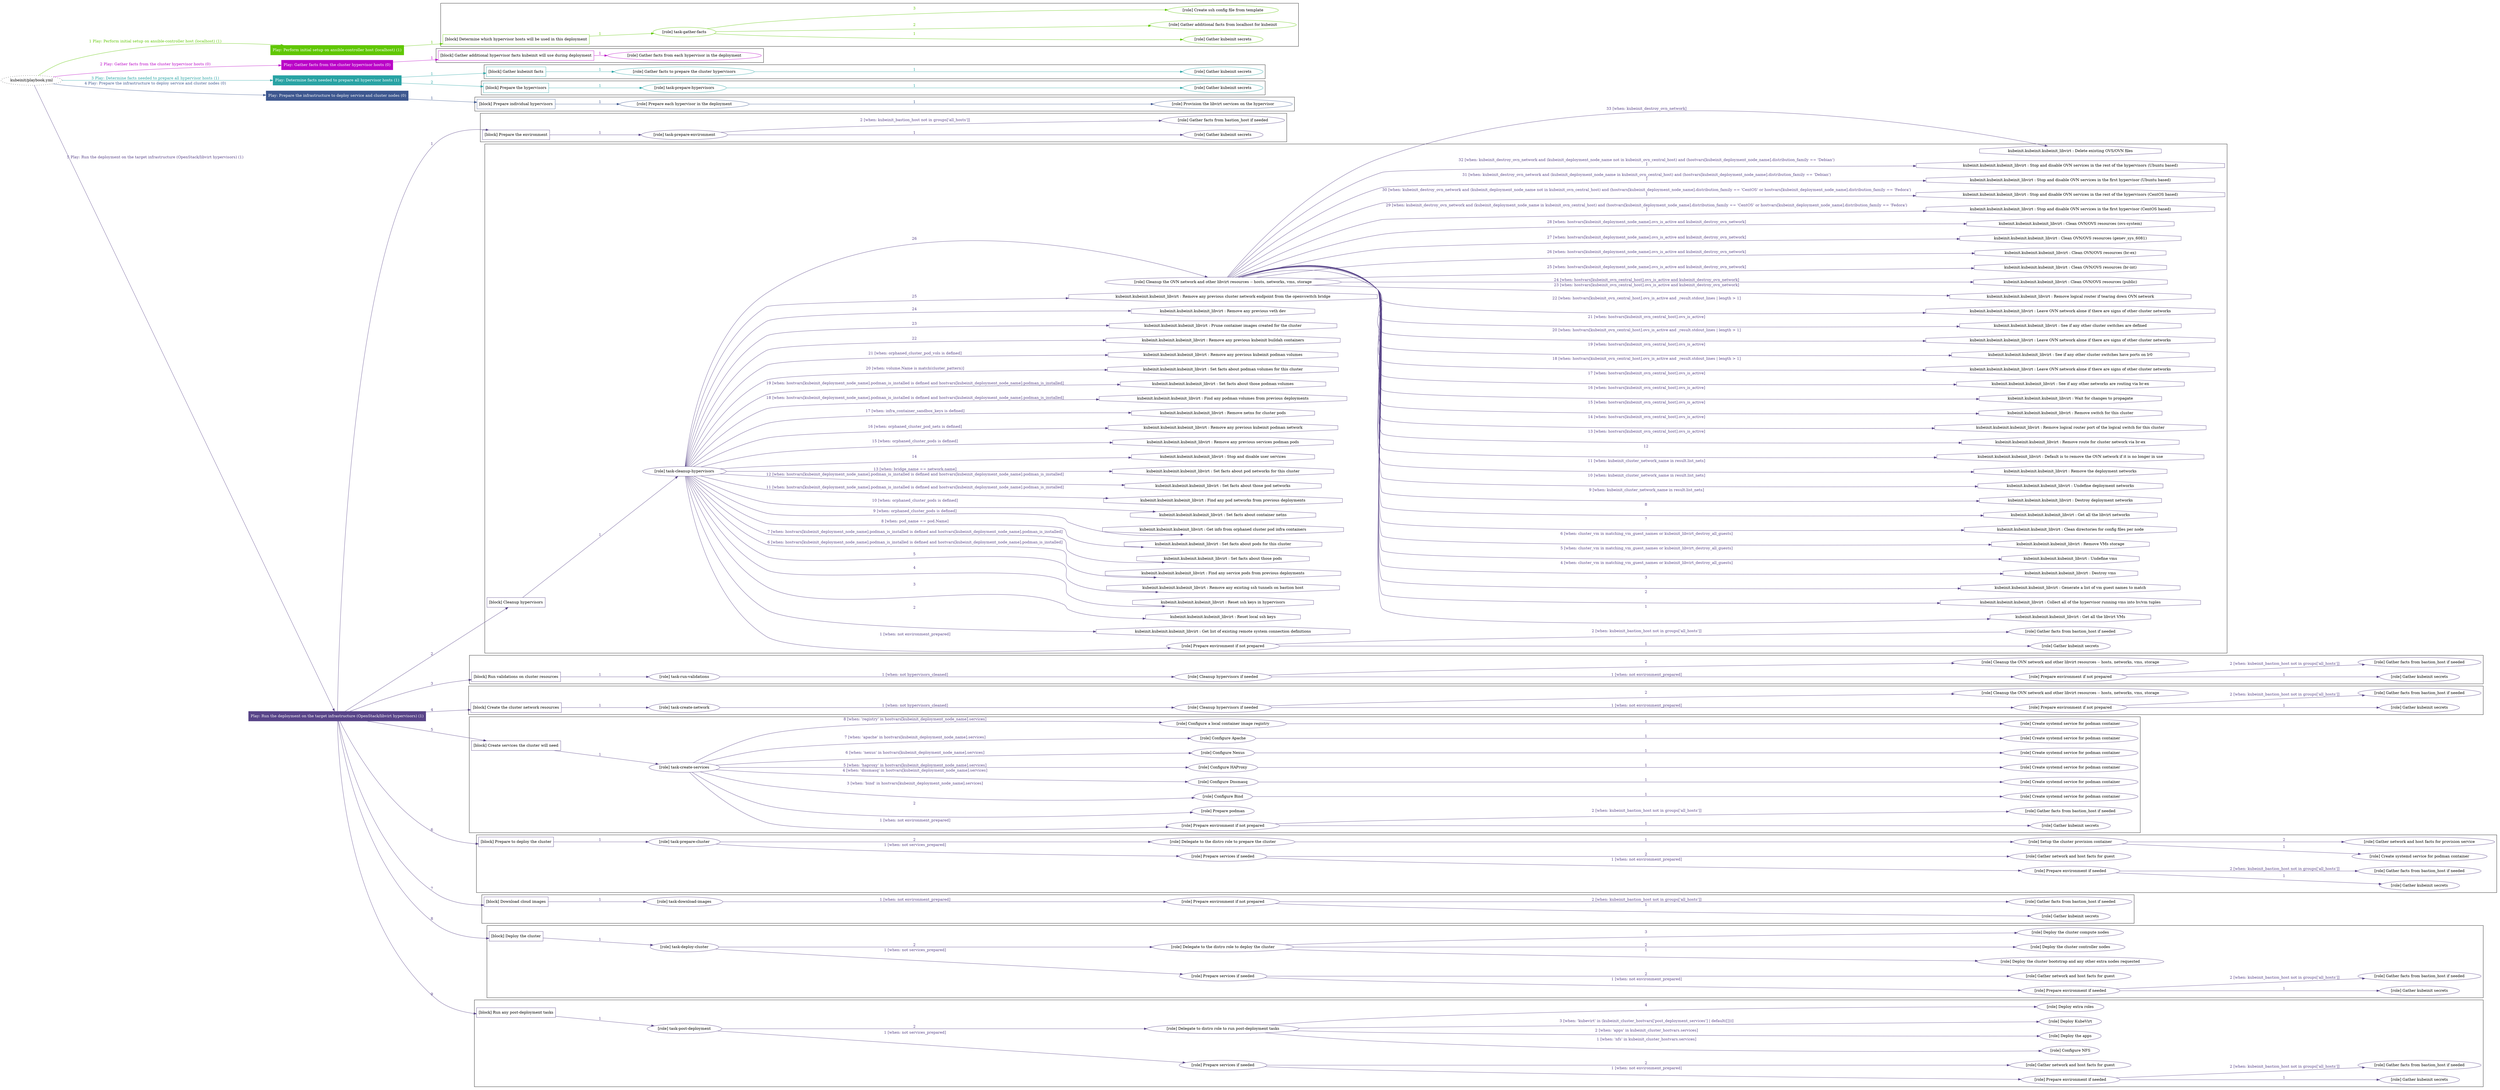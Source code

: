 digraph {
	graph [concentrate=true ordering=in rankdir=LR ratio=fill]
	edge [esep=5 sep=10]
	"kubeinit/playbook.yml" [URL="/home/runner/work/kubeinit/kubeinit/kubeinit/playbook.yml" id=playbook_441509d6 style=dotted]
	"kubeinit/playbook.yml" -> play_4471771b [label="1 Play: Perform initial setup on ansible-controller host (localhost) (1)" color="#60c705" fontcolor="#60c705" id=edge_play_4471771b labeltooltip="1 Play: Perform initial setup on ansible-controller host (localhost) (1)" tooltip="1 Play: Perform initial setup on ansible-controller host (localhost) (1)"]
	subgraph "Play: Perform initial setup on ansible-controller host (localhost) (1)" {
		play_4471771b [label="Play: Perform initial setup on ansible-controller host (localhost) (1)" URL="/home/runner/work/kubeinit/kubeinit/kubeinit/playbook.yml" color="#60c705" fontcolor="#ffffff" id=play_4471771b shape=box style=filled tooltip=localhost]
		play_4471771b -> block_702925c6 [label=1 color="#60c705" fontcolor="#60c705" id=edge_block_702925c6 labeltooltip=1 tooltip=1]
		subgraph cluster_block_702925c6 {
			block_702925c6 [label="[block] Determine which hypervisor hosts will be used in this deployment" URL="/home/runner/work/kubeinit/kubeinit/kubeinit/playbook.yml" color="#60c705" id=block_702925c6 labeltooltip="Determine which hypervisor hosts will be used in this deployment" shape=box tooltip="Determine which hypervisor hosts will be used in this deployment"]
			block_702925c6 -> role_c9627779 [label="1 " color="#60c705" fontcolor="#60c705" id=edge_role_c9627779 labeltooltip="1 " tooltip="1 "]
			subgraph "task-gather-facts" {
				role_c9627779 [label="[role] task-gather-facts" URL="/home/runner/work/kubeinit/kubeinit/kubeinit/playbook.yml" color="#60c705" id=role_c9627779 tooltip="task-gather-facts"]
				role_c9627779 -> role_7ffc5bbf [label="1 " color="#60c705" fontcolor="#60c705" id=edge_role_7ffc5bbf labeltooltip="1 " tooltip="1 "]
				subgraph "Gather kubeinit secrets" {
					role_7ffc5bbf [label="[role] Gather kubeinit secrets" URL="/home/runner/.ansible/collections/ansible_collections/kubeinit/kubeinit/roles/kubeinit_prepare/tasks/build_hypervisors_group.yml" color="#60c705" id=role_7ffc5bbf tooltip="Gather kubeinit secrets"]
				}
				role_c9627779 -> role_53e5b8ac [label="2 " color="#60c705" fontcolor="#60c705" id=edge_role_53e5b8ac labeltooltip="2 " tooltip="2 "]
				subgraph "Gather additional facts from localhost for kubeinit" {
					role_53e5b8ac [label="[role] Gather additional facts from localhost for kubeinit" URL="/home/runner/.ansible/collections/ansible_collections/kubeinit/kubeinit/roles/kubeinit_prepare/tasks/build_hypervisors_group.yml" color="#60c705" id=role_53e5b8ac tooltip="Gather additional facts from localhost for kubeinit"]
				}
				role_c9627779 -> role_c5ed2988 [label="3 " color="#60c705" fontcolor="#60c705" id=edge_role_c5ed2988 labeltooltip="3 " tooltip="3 "]
				subgraph "Create ssh config file from template" {
					role_c5ed2988 [label="[role] Create ssh config file from template" URL="/home/runner/.ansible/collections/ansible_collections/kubeinit/kubeinit/roles/kubeinit_prepare/tasks/build_hypervisors_group.yml" color="#60c705" id=role_c5ed2988 tooltip="Create ssh config file from template"]
				}
			}
		}
	}
	"kubeinit/playbook.yml" -> play_77013637 [label="2 Play: Gather facts from the cluster hypervisor hosts (0)" color="#ba05c7" fontcolor="#ba05c7" id=edge_play_77013637 labeltooltip="2 Play: Gather facts from the cluster hypervisor hosts (0)" tooltip="2 Play: Gather facts from the cluster hypervisor hosts (0)"]
	subgraph "Play: Gather facts from the cluster hypervisor hosts (0)" {
		play_77013637 [label="Play: Gather facts from the cluster hypervisor hosts (0)" URL="/home/runner/work/kubeinit/kubeinit/kubeinit/playbook.yml" color="#ba05c7" fontcolor="#ffffff" id=play_77013637 shape=box style=filled tooltip="Play: Gather facts from the cluster hypervisor hosts (0)"]
		play_77013637 -> block_c014070d [label=1 color="#ba05c7" fontcolor="#ba05c7" id=edge_block_c014070d labeltooltip=1 tooltip=1]
		subgraph cluster_block_c014070d {
			block_c014070d [label="[block] Gather additional hypervisor facts kubeinit will use during deployment" URL="/home/runner/work/kubeinit/kubeinit/kubeinit/playbook.yml" color="#ba05c7" id=block_c014070d labeltooltip="Gather additional hypervisor facts kubeinit will use during deployment" shape=box tooltip="Gather additional hypervisor facts kubeinit will use during deployment"]
			block_c014070d -> role_4fb1b9fa [label="1 " color="#ba05c7" fontcolor="#ba05c7" id=edge_role_4fb1b9fa labeltooltip="1 " tooltip="1 "]
			subgraph "Gather facts from each hypervisor in the deployment" {
				role_4fb1b9fa [label="[role] Gather facts from each hypervisor in the deployment" URL="/home/runner/work/kubeinit/kubeinit/kubeinit/playbook.yml" color="#ba05c7" id=role_4fb1b9fa tooltip="Gather facts from each hypervisor in the deployment"]
			}
		}
	}
	"kubeinit/playbook.yml" -> play_69a0d8fc [label="3 Play: Determine facts needed to prepare all hypervisor hosts (1)" color="#28a3a4" fontcolor="#28a3a4" id=edge_play_69a0d8fc labeltooltip="3 Play: Determine facts needed to prepare all hypervisor hosts (1)" tooltip="3 Play: Determine facts needed to prepare all hypervisor hosts (1)"]
	subgraph "Play: Determine facts needed to prepare all hypervisor hosts (1)" {
		play_69a0d8fc [label="Play: Determine facts needed to prepare all hypervisor hosts (1)" URL="/home/runner/work/kubeinit/kubeinit/kubeinit/playbook.yml" color="#28a3a4" fontcolor="#ffffff" id=play_69a0d8fc shape=box style=filled tooltip=localhost]
		play_69a0d8fc -> block_90ec2ff9 [label=1 color="#28a3a4" fontcolor="#28a3a4" id=edge_block_90ec2ff9 labeltooltip=1 tooltip=1]
		subgraph cluster_block_90ec2ff9 {
			block_90ec2ff9 [label="[block] Gather kubeinit facts" URL="/home/runner/work/kubeinit/kubeinit/kubeinit/playbook.yml" color="#28a3a4" id=block_90ec2ff9 labeltooltip="Gather kubeinit facts" shape=box tooltip="Gather kubeinit facts"]
			block_90ec2ff9 -> role_71b5b3b8 [label="1 " color="#28a3a4" fontcolor="#28a3a4" id=edge_role_71b5b3b8 labeltooltip="1 " tooltip="1 "]
			subgraph "Gather facts to prepare the cluster hypervisors" {
				role_71b5b3b8 [label="[role] Gather facts to prepare the cluster hypervisors" URL="/home/runner/work/kubeinit/kubeinit/kubeinit/playbook.yml" color="#28a3a4" id=role_71b5b3b8 tooltip="Gather facts to prepare the cluster hypervisors"]
				role_71b5b3b8 -> role_b35c433a [label="1 " color="#28a3a4" fontcolor="#28a3a4" id=edge_role_b35c433a labeltooltip="1 " tooltip="1 "]
				subgraph "Gather kubeinit secrets" {
					role_b35c433a [label="[role] Gather kubeinit secrets" URL="/home/runner/.ansible/collections/ansible_collections/kubeinit/kubeinit/roles/kubeinit_prepare/tasks/gather_kubeinit_facts.yml" color="#28a3a4" id=role_b35c433a tooltip="Gather kubeinit secrets"]
				}
			}
		}
		play_69a0d8fc -> block_ad27b48c [label=2 color="#28a3a4" fontcolor="#28a3a4" id=edge_block_ad27b48c labeltooltip=2 tooltip=2]
		subgraph cluster_block_ad27b48c {
			block_ad27b48c [label="[block] Prepare the hypervisors" URL="/home/runner/work/kubeinit/kubeinit/kubeinit/playbook.yml" color="#28a3a4" id=block_ad27b48c labeltooltip="Prepare the hypervisors" shape=box tooltip="Prepare the hypervisors"]
			block_ad27b48c -> role_a4c7ad12 [label="1 " color="#28a3a4" fontcolor="#28a3a4" id=edge_role_a4c7ad12 labeltooltip="1 " tooltip="1 "]
			subgraph "task-prepare-hypervisors" {
				role_a4c7ad12 [label="[role] task-prepare-hypervisors" URL="/home/runner/work/kubeinit/kubeinit/kubeinit/playbook.yml" color="#28a3a4" id=role_a4c7ad12 tooltip="task-prepare-hypervisors"]
				role_a4c7ad12 -> role_776aeaf8 [label="1 " color="#28a3a4" fontcolor="#28a3a4" id=edge_role_776aeaf8 labeltooltip="1 " tooltip="1 "]
				subgraph "Gather kubeinit secrets" {
					role_776aeaf8 [label="[role] Gather kubeinit secrets" URL="/home/runner/.ansible/collections/ansible_collections/kubeinit/kubeinit/roles/kubeinit_prepare/tasks/gather_kubeinit_facts.yml" color="#28a3a4" id=role_776aeaf8 tooltip="Gather kubeinit secrets"]
				}
			}
		}
	}
	"kubeinit/playbook.yml" -> play_968d0c37 [label="4 Play: Prepare the infrastructure to deploy service and cluster nodes (0)" color="#3d578f" fontcolor="#3d578f" id=edge_play_968d0c37 labeltooltip="4 Play: Prepare the infrastructure to deploy service and cluster nodes (0)" tooltip="4 Play: Prepare the infrastructure to deploy service and cluster nodes (0)"]
	subgraph "Play: Prepare the infrastructure to deploy service and cluster nodes (0)" {
		play_968d0c37 [label="Play: Prepare the infrastructure to deploy service and cluster nodes (0)" URL="/home/runner/work/kubeinit/kubeinit/kubeinit/playbook.yml" color="#3d578f" fontcolor="#ffffff" id=play_968d0c37 shape=box style=filled tooltip="Play: Prepare the infrastructure to deploy service and cluster nodes (0)"]
		play_968d0c37 -> block_9c2e7d23 [label=1 color="#3d578f" fontcolor="#3d578f" id=edge_block_9c2e7d23 labeltooltip=1 tooltip=1]
		subgraph cluster_block_9c2e7d23 {
			block_9c2e7d23 [label="[block] Prepare individual hypervisors" URL="/home/runner/work/kubeinit/kubeinit/kubeinit/playbook.yml" color="#3d578f" id=block_9c2e7d23 labeltooltip="Prepare individual hypervisors" shape=box tooltip="Prepare individual hypervisors"]
			block_9c2e7d23 -> role_f28fb5f5 [label="1 " color="#3d578f" fontcolor="#3d578f" id=edge_role_f28fb5f5 labeltooltip="1 " tooltip="1 "]
			subgraph "Prepare each hypervisor in the deployment" {
				role_f28fb5f5 [label="[role] Prepare each hypervisor in the deployment" URL="/home/runner/work/kubeinit/kubeinit/kubeinit/playbook.yml" color="#3d578f" id=role_f28fb5f5 tooltip="Prepare each hypervisor in the deployment"]
				role_f28fb5f5 -> role_2c386730 [label="1 " color="#3d578f" fontcolor="#3d578f" id=edge_role_2c386730 labeltooltip="1 " tooltip="1 "]
				subgraph "Provision the libvirt services on the hypervisor" {
					role_2c386730 [label="[role] Provision the libvirt services on the hypervisor" URL="/home/runner/.ansible/collections/ansible_collections/kubeinit/kubeinit/roles/kubeinit_prepare/tasks/prepare_hypervisor.yml" color="#3d578f" id=role_2c386730 tooltip="Provision the libvirt services on the hypervisor"]
				}
			}
		}
	}
	"kubeinit/playbook.yml" -> play_f69eea40 [label="5 Play: Run the deployment on the target infrastructure (OpenStack/libvirt hypervisors) (1)" color="#584488" fontcolor="#584488" id=edge_play_f69eea40 labeltooltip="5 Play: Run the deployment on the target infrastructure (OpenStack/libvirt hypervisors) (1)" tooltip="5 Play: Run the deployment on the target infrastructure (OpenStack/libvirt hypervisors) (1)"]
	subgraph "Play: Run the deployment on the target infrastructure (OpenStack/libvirt hypervisors) (1)" {
		play_f69eea40 [label="Play: Run the deployment on the target infrastructure (OpenStack/libvirt hypervisors) (1)" URL="/home/runner/work/kubeinit/kubeinit/kubeinit/playbook.yml" color="#584488" fontcolor="#ffffff" id=play_f69eea40 shape=box style=filled tooltip=localhost]
		play_f69eea40 -> block_dbd226f0 [label=1 color="#584488" fontcolor="#584488" id=edge_block_dbd226f0 labeltooltip=1 tooltip=1]
		subgraph cluster_block_dbd226f0 {
			block_dbd226f0 [label="[block] Prepare the environment" URL="/home/runner/work/kubeinit/kubeinit/kubeinit/playbook.yml" color="#584488" id=block_dbd226f0 labeltooltip="Prepare the environment" shape=box tooltip="Prepare the environment"]
			block_dbd226f0 -> role_3de3766a [label="1 " color="#584488" fontcolor="#584488" id=edge_role_3de3766a labeltooltip="1 " tooltip="1 "]
			subgraph "task-prepare-environment" {
				role_3de3766a [label="[role] task-prepare-environment" URL="/home/runner/work/kubeinit/kubeinit/kubeinit/playbook.yml" color="#584488" id=role_3de3766a tooltip="task-prepare-environment"]
				role_3de3766a -> role_97f101cc [label="1 " color="#584488" fontcolor="#584488" id=edge_role_97f101cc labeltooltip="1 " tooltip="1 "]
				subgraph "Gather kubeinit secrets" {
					role_97f101cc [label="[role] Gather kubeinit secrets" URL="/home/runner/.ansible/collections/ansible_collections/kubeinit/kubeinit/roles/kubeinit_prepare/tasks/gather_kubeinit_facts.yml" color="#584488" id=role_97f101cc tooltip="Gather kubeinit secrets"]
				}
				role_3de3766a -> role_6d41c0c1 [label="2 [when: kubeinit_bastion_host not in groups['all_hosts']]" color="#584488" fontcolor="#584488" id=edge_role_6d41c0c1 labeltooltip="2 [when: kubeinit_bastion_host not in groups['all_hosts']]" tooltip="2 [when: kubeinit_bastion_host not in groups['all_hosts']]"]
				subgraph "Gather facts from bastion_host if needed" {
					role_6d41c0c1 [label="[role] Gather facts from bastion_host if needed" URL="/home/runner/.ansible/collections/ansible_collections/kubeinit/kubeinit/roles/kubeinit_prepare/tasks/main.yml" color="#584488" id=role_6d41c0c1 tooltip="Gather facts from bastion_host if needed"]
				}
			}
		}
		play_f69eea40 -> block_04458228 [label=2 color="#584488" fontcolor="#584488" id=edge_block_04458228 labeltooltip=2 tooltip=2]
		subgraph cluster_block_04458228 {
			block_04458228 [label="[block] Cleanup hypervisors" URL="/home/runner/work/kubeinit/kubeinit/kubeinit/playbook.yml" color="#584488" id=block_04458228 labeltooltip="Cleanup hypervisors" shape=box tooltip="Cleanup hypervisors"]
			block_04458228 -> role_7721cfc0 [label="1 " color="#584488" fontcolor="#584488" id=edge_role_7721cfc0 labeltooltip="1 " tooltip="1 "]
			subgraph "task-cleanup-hypervisors" {
				role_7721cfc0 [label="[role] task-cleanup-hypervisors" URL="/home/runner/work/kubeinit/kubeinit/kubeinit/playbook.yml" color="#584488" id=role_7721cfc0 tooltip="task-cleanup-hypervisors"]
				role_7721cfc0 -> role_20f5ea79 [label="1 [when: not environment_prepared]" color="#584488" fontcolor="#584488" id=edge_role_20f5ea79 labeltooltip="1 [when: not environment_prepared]" tooltip="1 [when: not environment_prepared]"]
				subgraph "Prepare environment if not prepared" {
					role_20f5ea79 [label="[role] Prepare environment if not prepared" URL="/home/runner/.ansible/collections/ansible_collections/kubeinit/kubeinit/roles/kubeinit_libvirt/tasks/cleanup_hypervisors.yml" color="#584488" id=role_20f5ea79 tooltip="Prepare environment if not prepared"]
					role_20f5ea79 -> role_a12ef16f [label="1 " color="#584488" fontcolor="#584488" id=edge_role_a12ef16f labeltooltip="1 " tooltip="1 "]
					subgraph "Gather kubeinit secrets" {
						role_a12ef16f [label="[role] Gather kubeinit secrets" URL="/home/runner/.ansible/collections/ansible_collections/kubeinit/kubeinit/roles/kubeinit_prepare/tasks/gather_kubeinit_facts.yml" color="#584488" id=role_a12ef16f tooltip="Gather kubeinit secrets"]
					}
					role_20f5ea79 -> role_dff21f55 [label="2 [when: kubeinit_bastion_host not in groups['all_hosts']]" color="#584488" fontcolor="#584488" id=edge_role_dff21f55 labeltooltip="2 [when: kubeinit_bastion_host not in groups['all_hosts']]" tooltip="2 [when: kubeinit_bastion_host not in groups['all_hosts']]"]
					subgraph "Gather facts from bastion_host if needed" {
						role_dff21f55 [label="[role] Gather facts from bastion_host if needed" URL="/home/runner/.ansible/collections/ansible_collections/kubeinit/kubeinit/roles/kubeinit_prepare/tasks/main.yml" color="#584488" id=role_dff21f55 tooltip="Gather facts from bastion_host if needed"]
					}
				}
				task_782d722b [label="kubeinit.kubeinit.kubeinit_libvirt : Get list of existing remote system connection definitions" URL="/home/runner/.ansible/collections/ansible_collections/kubeinit/kubeinit/roles/kubeinit_libvirt/tasks/cleanup_hypervisors.yml" color="#584488" id=task_782d722b shape=octagon tooltip="kubeinit.kubeinit.kubeinit_libvirt : Get list of existing remote system connection definitions"]
				role_7721cfc0 -> task_782d722b [label="2 " color="#584488" fontcolor="#584488" id=edge_task_782d722b labeltooltip="2 " tooltip="2 "]
				task_75a08133 [label="kubeinit.kubeinit.kubeinit_libvirt : Reset local ssh keys" URL="/home/runner/.ansible/collections/ansible_collections/kubeinit/kubeinit/roles/kubeinit_libvirt/tasks/cleanup_hypervisors.yml" color="#584488" id=task_75a08133 shape=octagon tooltip="kubeinit.kubeinit.kubeinit_libvirt : Reset local ssh keys"]
				role_7721cfc0 -> task_75a08133 [label="3 " color="#584488" fontcolor="#584488" id=edge_task_75a08133 labeltooltip="3 " tooltip="3 "]
				task_102bf637 [label="kubeinit.kubeinit.kubeinit_libvirt : Reset ssh keys in hypervisors" URL="/home/runner/.ansible/collections/ansible_collections/kubeinit/kubeinit/roles/kubeinit_libvirt/tasks/cleanup_hypervisors.yml" color="#584488" id=task_102bf637 shape=octagon tooltip="kubeinit.kubeinit.kubeinit_libvirt : Reset ssh keys in hypervisors"]
				role_7721cfc0 -> task_102bf637 [label="4 " color="#584488" fontcolor="#584488" id=edge_task_102bf637 labeltooltip="4 " tooltip="4 "]
				task_dfe92ead [label="kubeinit.kubeinit.kubeinit_libvirt : Remove any existing ssh tunnels on bastion host" URL="/home/runner/.ansible/collections/ansible_collections/kubeinit/kubeinit/roles/kubeinit_libvirt/tasks/cleanup_hypervisors.yml" color="#584488" id=task_dfe92ead shape=octagon tooltip="kubeinit.kubeinit.kubeinit_libvirt : Remove any existing ssh tunnels on bastion host"]
				role_7721cfc0 -> task_dfe92ead [label="5 " color="#584488" fontcolor="#584488" id=edge_task_dfe92ead labeltooltip="5 " tooltip="5 "]
				task_d577ddfe [label="kubeinit.kubeinit.kubeinit_libvirt : Find any service pods from previous deployments" URL="/home/runner/.ansible/collections/ansible_collections/kubeinit/kubeinit/roles/kubeinit_libvirt/tasks/cleanup_hypervisors.yml" color="#584488" id=task_d577ddfe shape=octagon tooltip="kubeinit.kubeinit.kubeinit_libvirt : Find any service pods from previous deployments"]
				role_7721cfc0 -> task_d577ddfe [label="6 [when: hostvars[kubeinit_deployment_node_name].podman_is_installed is defined and hostvars[kubeinit_deployment_node_name].podman_is_installed]" color="#584488" fontcolor="#584488" id=edge_task_d577ddfe labeltooltip="6 [when: hostvars[kubeinit_deployment_node_name].podman_is_installed is defined and hostvars[kubeinit_deployment_node_name].podman_is_installed]" tooltip="6 [when: hostvars[kubeinit_deployment_node_name].podman_is_installed is defined and hostvars[kubeinit_deployment_node_name].podman_is_installed]"]
				task_0920bd89 [label="kubeinit.kubeinit.kubeinit_libvirt : Set facts about those pods" URL="/home/runner/.ansible/collections/ansible_collections/kubeinit/kubeinit/roles/kubeinit_libvirt/tasks/cleanup_hypervisors.yml" color="#584488" id=task_0920bd89 shape=octagon tooltip="kubeinit.kubeinit.kubeinit_libvirt : Set facts about those pods"]
				role_7721cfc0 -> task_0920bd89 [label="7 [when: hostvars[kubeinit_deployment_node_name].podman_is_installed is defined and hostvars[kubeinit_deployment_node_name].podman_is_installed]" color="#584488" fontcolor="#584488" id=edge_task_0920bd89 labeltooltip="7 [when: hostvars[kubeinit_deployment_node_name].podman_is_installed is defined and hostvars[kubeinit_deployment_node_name].podman_is_installed]" tooltip="7 [when: hostvars[kubeinit_deployment_node_name].podman_is_installed is defined and hostvars[kubeinit_deployment_node_name].podman_is_installed]"]
				task_c099b404 [label="kubeinit.kubeinit.kubeinit_libvirt : Set facts about pods for this cluster" URL="/home/runner/.ansible/collections/ansible_collections/kubeinit/kubeinit/roles/kubeinit_libvirt/tasks/cleanup_hypervisors.yml" color="#584488" id=task_c099b404 shape=octagon tooltip="kubeinit.kubeinit.kubeinit_libvirt : Set facts about pods for this cluster"]
				role_7721cfc0 -> task_c099b404 [label="8 [when: pod_name == pod.Name]" color="#584488" fontcolor="#584488" id=edge_task_c099b404 labeltooltip="8 [when: pod_name == pod.Name]" tooltip="8 [when: pod_name == pod.Name]"]
				task_5493f451 [label="kubeinit.kubeinit.kubeinit_libvirt : Get info from orphaned cluster pod infra containers" URL="/home/runner/.ansible/collections/ansible_collections/kubeinit/kubeinit/roles/kubeinit_libvirt/tasks/cleanup_hypervisors.yml" color="#584488" id=task_5493f451 shape=octagon tooltip="kubeinit.kubeinit.kubeinit_libvirt : Get info from orphaned cluster pod infra containers"]
				role_7721cfc0 -> task_5493f451 [label="9 [when: orphaned_cluster_pods is defined]" color="#584488" fontcolor="#584488" id=edge_task_5493f451 labeltooltip="9 [when: orphaned_cluster_pods is defined]" tooltip="9 [when: orphaned_cluster_pods is defined]"]
				task_6071c1c9 [label="kubeinit.kubeinit.kubeinit_libvirt : Set facts about container netns" URL="/home/runner/.ansible/collections/ansible_collections/kubeinit/kubeinit/roles/kubeinit_libvirt/tasks/cleanup_hypervisors.yml" color="#584488" id=task_6071c1c9 shape=octagon tooltip="kubeinit.kubeinit.kubeinit_libvirt : Set facts about container netns"]
				role_7721cfc0 -> task_6071c1c9 [label="10 [when: orphaned_cluster_pods is defined]" color="#584488" fontcolor="#584488" id=edge_task_6071c1c9 labeltooltip="10 [when: orphaned_cluster_pods is defined]" tooltip="10 [when: orphaned_cluster_pods is defined]"]
				task_c23513e8 [label="kubeinit.kubeinit.kubeinit_libvirt : Find any pod networks from previous deployments" URL="/home/runner/.ansible/collections/ansible_collections/kubeinit/kubeinit/roles/kubeinit_libvirt/tasks/cleanup_hypervisors.yml" color="#584488" id=task_c23513e8 shape=octagon tooltip="kubeinit.kubeinit.kubeinit_libvirt : Find any pod networks from previous deployments"]
				role_7721cfc0 -> task_c23513e8 [label="11 [when: hostvars[kubeinit_deployment_node_name].podman_is_installed is defined and hostvars[kubeinit_deployment_node_name].podman_is_installed]" color="#584488" fontcolor="#584488" id=edge_task_c23513e8 labeltooltip="11 [when: hostvars[kubeinit_deployment_node_name].podman_is_installed is defined and hostvars[kubeinit_deployment_node_name].podman_is_installed]" tooltip="11 [when: hostvars[kubeinit_deployment_node_name].podman_is_installed is defined and hostvars[kubeinit_deployment_node_name].podman_is_installed]"]
				task_19a7fe06 [label="kubeinit.kubeinit.kubeinit_libvirt : Set facts about those pod networks" URL="/home/runner/.ansible/collections/ansible_collections/kubeinit/kubeinit/roles/kubeinit_libvirt/tasks/cleanup_hypervisors.yml" color="#584488" id=task_19a7fe06 shape=octagon tooltip="kubeinit.kubeinit.kubeinit_libvirt : Set facts about those pod networks"]
				role_7721cfc0 -> task_19a7fe06 [label="12 [when: hostvars[kubeinit_deployment_node_name].podman_is_installed is defined and hostvars[kubeinit_deployment_node_name].podman_is_installed]" color="#584488" fontcolor="#584488" id=edge_task_19a7fe06 labeltooltip="12 [when: hostvars[kubeinit_deployment_node_name].podman_is_installed is defined and hostvars[kubeinit_deployment_node_name].podman_is_installed]" tooltip="12 [when: hostvars[kubeinit_deployment_node_name].podman_is_installed is defined and hostvars[kubeinit_deployment_node_name].podman_is_installed]"]
				task_c2a30196 [label="kubeinit.kubeinit.kubeinit_libvirt : Set facts about pod networks for this cluster" URL="/home/runner/.ansible/collections/ansible_collections/kubeinit/kubeinit/roles/kubeinit_libvirt/tasks/cleanup_hypervisors.yml" color="#584488" id=task_c2a30196 shape=octagon tooltip="kubeinit.kubeinit.kubeinit_libvirt : Set facts about pod networks for this cluster"]
				role_7721cfc0 -> task_c2a30196 [label="13 [when: bridge_name == network.name]" color="#584488" fontcolor="#584488" id=edge_task_c2a30196 labeltooltip="13 [when: bridge_name == network.name]" tooltip="13 [when: bridge_name == network.name]"]
				task_d8f04f55 [label="kubeinit.kubeinit.kubeinit_libvirt : Stop and disable user services" URL="/home/runner/.ansible/collections/ansible_collections/kubeinit/kubeinit/roles/kubeinit_libvirt/tasks/cleanup_hypervisors.yml" color="#584488" id=task_d8f04f55 shape=octagon tooltip="kubeinit.kubeinit.kubeinit_libvirt : Stop and disable user services"]
				role_7721cfc0 -> task_d8f04f55 [label="14 " color="#584488" fontcolor="#584488" id=edge_task_d8f04f55 labeltooltip="14 " tooltip="14 "]
				task_a24e72ab [label="kubeinit.kubeinit.kubeinit_libvirt : Remove any previous services podman pods" URL="/home/runner/.ansible/collections/ansible_collections/kubeinit/kubeinit/roles/kubeinit_libvirt/tasks/cleanup_hypervisors.yml" color="#584488" id=task_a24e72ab shape=octagon tooltip="kubeinit.kubeinit.kubeinit_libvirt : Remove any previous services podman pods"]
				role_7721cfc0 -> task_a24e72ab [label="15 [when: orphaned_cluster_pods is defined]" color="#584488" fontcolor="#584488" id=edge_task_a24e72ab labeltooltip="15 [when: orphaned_cluster_pods is defined]" tooltip="15 [when: orphaned_cluster_pods is defined]"]
				task_16242eb5 [label="kubeinit.kubeinit.kubeinit_libvirt : Remove any previous kubeinit podman network" URL="/home/runner/.ansible/collections/ansible_collections/kubeinit/kubeinit/roles/kubeinit_libvirt/tasks/cleanup_hypervisors.yml" color="#584488" id=task_16242eb5 shape=octagon tooltip="kubeinit.kubeinit.kubeinit_libvirt : Remove any previous kubeinit podman network"]
				role_7721cfc0 -> task_16242eb5 [label="16 [when: orphaned_cluster_pod_nets is defined]" color="#584488" fontcolor="#584488" id=edge_task_16242eb5 labeltooltip="16 [when: orphaned_cluster_pod_nets is defined]" tooltip="16 [when: orphaned_cluster_pod_nets is defined]"]
				task_d476b319 [label="kubeinit.kubeinit.kubeinit_libvirt : Remove netns for cluster pods" URL="/home/runner/.ansible/collections/ansible_collections/kubeinit/kubeinit/roles/kubeinit_libvirt/tasks/cleanup_hypervisors.yml" color="#584488" id=task_d476b319 shape=octagon tooltip="kubeinit.kubeinit.kubeinit_libvirt : Remove netns for cluster pods"]
				role_7721cfc0 -> task_d476b319 [label="17 [when: infra_container_sandbox_keys is defined]" color="#584488" fontcolor="#584488" id=edge_task_d476b319 labeltooltip="17 [when: infra_container_sandbox_keys is defined]" tooltip="17 [when: infra_container_sandbox_keys is defined]"]
				task_0219818d [label="kubeinit.kubeinit.kubeinit_libvirt : Find any podman volumes from previous deployments" URL="/home/runner/.ansible/collections/ansible_collections/kubeinit/kubeinit/roles/kubeinit_libvirt/tasks/cleanup_hypervisors.yml" color="#584488" id=task_0219818d shape=octagon tooltip="kubeinit.kubeinit.kubeinit_libvirt : Find any podman volumes from previous deployments"]
				role_7721cfc0 -> task_0219818d [label="18 [when: hostvars[kubeinit_deployment_node_name].podman_is_installed is defined and hostvars[kubeinit_deployment_node_name].podman_is_installed]" color="#584488" fontcolor="#584488" id=edge_task_0219818d labeltooltip="18 [when: hostvars[kubeinit_deployment_node_name].podman_is_installed is defined and hostvars[kubeinit_deployment_node_name].podman_is_installed]" tooltip="18 [when: hostvars[kubeinit_deployment_node_name].podman_is_installed is defined and hostvars[kubeinit_deployment_node_name].podman_is_installed]"]
				task_5480eb26 [label="kubeinit.kubeinit.kubeinit_libvirt : Set facts about those podman volumes" URL="/home/runner/.ansible/collections/ansible_collections/kubeinit/kubeinit/roles/kubeinit_libvirt/tasks/cleanup_hypervisors.yml" color="#584488" id=task_5480eb26 shape=octagon tooltip="kubeinit.kubeinit.kubeinit_libvirt : Set facts about those podman volumes"]
				role_7721cfc0 -> task_5480eb26 [label="19 [when: hostvars[kubeinit_deployment_node_name].podman_is_installed is defined and hostvars[kubeinit_deployment_node_name].podman_is_installed]" color="#584488" fontcolor="#584488" id=edge_task_5480eb26 labeltooltip="19 [when: hostvars[kubeinit_deployment_node_name].podman_is_installed is defined and hostvars[kubeinit_deployment_node_name].podman_is_installed]" tooltip="19 [when: hostvars[kubeinit_deployment_node_name].podman_is_installed is defined and hostvars[kubeinit_deployment_node_name].podman_is_installed]"]
				task_270e070a [label="kubeinit.kubeinit.kubeinit_libvirt : Set facts about podman volumes for this cluster" URL="/home/runner/.ansible/collections/ansible_collections/kubeinit/kubeinit/roles/kubeinit_libvirt/tasks/cleanup_hypervisors.yml" color="#584488" id=task_270e070a shape=octagon tooltip="kubeinit.kubeinit.kubeinit_libvirt : Set facts about podman volumes for this cluster"]
				role_7721cfc0 -> task_270e070a [label="20 [when: volume.Name is match(cluster_pattern)]" color="#584488" fontcolor="#584488" id=edge_task_270e070a labeltooltip="20 [when: volume.Name is match(cluster_pattern)]" tooltip="20 [when: volume.Name is match(cluster_pattern)]"]
				task_d9b1aa82 [label="kubeinit.kubeinit.kubeinit_libvirt : Remove any previous kubeinit podman volumes" URL="/home/runner/.ansible/collections/ansible_collections/kubeinit/kubeinit/roles/kubeinit_libvirt/tasks/cleanup_hypervisors.yml" color="#584488" id=task_d9b1aa82 shape=octagon tooltip="kubeinit.kubeinit.kubeinit_libvirt : Remove any previous kubeinit podman volumes"]
				role_7721cfc0 -> task_d9b1aa82 [label="21 [when: orphaned_cluster_pod_vols is defined]" color="#584488" fontcolor="#584488" id=edge_task_d9b1aa82 labeltooltip="21 [when: orphaned_cluster_pod_vols is defined]" tooltip="21 [when: orphaned_cluster_pod_vols is defined]"]
				task_da30a229 [label="kubeinit.kubeinit.kubeinit_libvirt : Remove any previous kubeinit buildah containers" URL="/home/runner/.ansible/collections/ansible_collections/kubeinit/kubeinit/roles/kubeinit_libvirt/tasks/cleanup_hypervisors.yml" color="#584488" id=task_da30a229 shape=octagon tooltip="kubeinit.kubeinit.kubeinit_libvirt : Remove any previous kubeinit buildah containers"]
				role_7721cfc0 -> task_da30a229 [label="22 " color="#584488" fontcolor="#584488" id=edge_task_da30a229 labeltooltip="22 " tooltip="22 "]
				task_62ab624a [label="kubeinit.kubeinit.kubeinit_libvirt : Prune container images created for the cluster" URL="/home/runner/.ansible/collections/ansible_collections/kubeinit/kubeinit/roles/kubeinit_libvirt/tasks/cleanup_hypervisors.yml" color="#584488" id=task_62ab624a shape=octagon tooltip="kubeinit.kubeinit.kubeinit_libvirt : Prune container images created for the cluster"]
				role_7721cfc0 -> task_62ab624a [label="23 " color="#584488" fontcolor="#584488" id=edge_task_62ab624a labeltooltip="23 " tooltip="23 "]
				task_870e6e6a [label="kubeinit.kubeinit.kubeinit_libvirt : Remove any previous veth dev" URL="/home/runner/.ansible/collections/ansible_collections/kubeinit/kubeinit/roles/kubeinit_libvirt/tasks/cleanup_hypervisors.yml" color="#584488" id=task_870e6e6a shape=octagon tooltip="kubeinit.kubeinit.kubeinit_libvirt : Remove any previous veth dev"]
				role_7721cfc0 -> task_870e6e6a [label="24 " color="#584488" fontcolor="#584488" id=edge_task_870e6e6a labeltooltip="24 " tooltip="24 "]
				task_2d4f8927 [label="kubeinit.kubeinit.kubeinit_libvirt : Remove any previous cluster network endpoint from the openvswitch bridge" URL="/home/runner/.ansible/collections/ansible_collections/kubeinit/kubeinit/roles/kubeinit_libvirt/tasks/cleanup_hypervisors.yml" color="#584488" id=task_2d4f8927 shape=octagon tooltip="kubeinit.kubeinit.kubeinit_libvirt : Remove any previous cluster network endpoint from the openvswitch bridge"]
				role_7721cfc0 -> task_2d4f8927 [label="25 " color="#584488" fontcolor="#584488" id=edge_task_2d4f8927 labeltooltip="25 " tooltip="25 "]
				role_7721cfc0 -> role_ba206691 [label="26 " color="#584488" fontcolor="#584488" id=edge_role_ba206691 labeltooltip="26 " tooltip="26 "]
				subgraph "Cleanup the OVN network and other libvirt resources -- hosts, networks, vms, storage" {
					role_ba206691 [label="[role] Cleanup the OVN network and other libvirt resources -- hosts, networks, vms, storage" URL="/home/runner/.ansible/collections/ansible_collections/kubeinit/kubeinit/roles/kubeinit_libvirt/tasks/cleanup_hypervisors.yml" color="#584488" id=role_ba206691 tooltip="Cleanup the OVN network and other libvirt resources -- hosts, networks, vms, storage"]
					task_cde69c70 [label="kubeinit.kubeinit.kubeinit_libvirt : Get all the libvirt VMs" URL="/home/runner/.ansible/collections/ansible_collections/kubeinit/kubeinit/roles/kubeinit_libvirt/tasks/cleanup_libvirt.yml" color="#584488" id=task_cde69c70 shape=octagon tooltip="kubeinit.kubeinit.kubeinit_libvirt : Get all the libvirt VMs"]
					role_ba206691 -> task_cde69c70 [label="1 " color="#584488" fontcolor="#584488" id=edge_task_cde69c70 labeltooltip="1 " tooltip="1 "]
					task_8a075bc6 [label="kubeinit.kubeinit.kubeinit_libvirt : Collect all of the hypervisor running vms into hv/vm tuples" URL="/home/runner/.ansible/collections/ansible_collections/kubeinit/kubeinit/roles/kubeinit_libvirt/tasks/cleanup_libvirt.yml" color="#584488" id=task_8a075bc6 shape=octagon tooltip="kubeinit.kubeinit.kubeinit_libvirt : Collect all of the hypervisor running vms into hv/vm tuples"]
					role_ba206691 -> task_8a075bc6 [label="2 " color="#584488" fontcolor="#584488" id=edge_task_8a075bc6 labeltooltip="2 " tooltip="2 "]
					task_66dcb9dc [label="kubeinit.kubeinit.kubeinit_libvirt : Generate a list of vm guest names to match" URL="/home/runner/.ansible/collections/ansible_collections/kubeinit/kubeinit/roles/kubeinit_libvirt/tasks/cleanup_libvirt.yml" color="#584488" id=task_66dcb9dc shape=octagon tooltip="kubeinit.kubeinit.kubeinit_libvirt : Generate a list of vm guest names to match"]
					role_ba206691 -> task_66dcb9dc [label="3 " color="#584488" fontcolor="#584488" id=edge_task_66dcb9dc labeltooltip="3 " tooltip="3 "]
					task_211c6af3 [label="kubeinit.kubeinit.kubeinit_libvirt : Destroy vms" URL="/home/runner/.ansible/collections/ansible_collections/kubeinit/kubeinit/roles/kubeinit_libvirt/tasks/cleanup_libvirt.yml" color="#584488" id=task_211c6af3 shape=octagon tooltip="kubeinit.kubeinit.kubeinit_libvirt : Destroy vms"]
					role_ba206691 -> task_211c6af3 [label="4 [when: cluster_vm in matching_vm_guest_names or kubeinit_libvirt_destroy_all_guests]" color="#584488" fontcolor="#584488" id=edge_task_211c6af3 labeltooltip="4 [when: cluster_vm in matching_vm_guest_names or kubeinit_libvirt_destroy_all_guests]" tooltip="4 [when: cluster_vm in matching_vm_guest_names or kubeinit_libvirt_destroy_all_guests]"]
					task_c1c21f69 [label="kubeinit.kubeinit.kubeinit_libvirt : Undefine vms" URL="/home/runner/.ansible/collections/ansible_collections/kubeinit/kubeinit/roles/kubeinit_libvirt/tasks/cleanup_libvirt.yml" color="#584488" id=task_c1c21f69 shape=octagon tooltip="kubeinit.kubeinit.kubeinit_libvirt : Undefine vms"]
					role_ba206691 -> task_c1c21f69 [label="5 [when: cluster_vm in matching_vm_guest_names or kubeinit_libvirt_destroy_all_guests]" color="#584488" fontcolor="#584488" id=edge_task_c1c21f69 labeltooltip="5 [when: cluster_vm in matching_vm_guest_names or kubeinit_libvirt_destroy_all_guests]" tooltip="5 [when: cluster_vm in matching_vm_guest_names or kubeinit_libvirt_destroy_all_guests]"]
					task_da7f1b7c [label="kubeinit.kubeinit.kubeinit_libvirt : Remove VMs storage" URL="/home/runner/.ansible/collections/ansible_collections/kubeinit/kubeinit/roles/kubeinit_libvirt/tasks/cleanup_libvirt.yml" color="#584488" id=task_da7f1b7c shape=octagon tooltip="kubeinit.kubeinit.kubeinit_libvirt : Remove VMs storage"]
					role_ba206691 -> task_da7f1b7c [label="6 [when: cluster_vm in matching_vm_guest_names or kubeinit_libvirt_destroy_all_guests]" color="#584488" fontcolor="#584488" id=edge_task_da7f1b7c labeltooltip="6 [when: cluster_vm in matching_vm_guest_names or kubeinit_libvirt_destroy_all_guests]" tooltip="6 [when: cluster_vm in matching_vm_guest_names or kubeinit_libvirt_destroy_all_guests]"]
					task_0659f6be [label="kubeinit.kubeinit.kubeinit_libvirt : Clean directories for config files per node" URL="/home/runner/.ansible/collections/ansible_collections/kubeinit/kubeinit/roles/kubeinit_libvirt/tasks/cleanup_libvirt.yml" color="#584488" id=task_0659f6be shape=octagon tooltip="kubeinit.kubeinit.kubeinit_libvirt : Clean directories for config files per node"]
					role_ba206691 -> task_0659f6be [label="7 " color="#584488" fontcolor="#584488" id=edge_task_0659f6be labeltooltip="7 " tooltip="7 "]
					task_964515c0 [label="kubeinit.kubeinit.kubeinit_libvirt : Get all the libvirt networks" URL="/home/runner/.ansible/collections/ansible_collections/kubeinit/kubeinit/roles/kubeinit_libvirt/tasks/cleanup_libvirt.yml" color="#584488" id=task_964515c0 shape=octagon tooltip="kubeinit.kubeinit.kubeinit_libvirt : Get all the libvirt networks"]
					role_ba206691 -> task_964515c0 [label="8 " color="#584488" fontcolor="#584488" id=edge_task_964515c0 labeltooltip="8 " tooltip="8 "]
					task_c419b827 [label="kubeinit.kubeinit.kubeinit_libvirt : Destroy deployment networks" URL="/home/runner/.ansible/collections/ansible_collections/kubeinit/kubeinit/roles/kubeinit_libvirt/tasks/cleanup_libvirt.yml" color="#584488" id=task_c419b827 shape=octagon tooltip="kubeinit.kubeinit.kubeinit_libvirt : Destroy deployment networks"]
					role_ba206691 -> task_c419b827 [label="9 [when: kubeinit_cluster_network_name in result.list_nets]" color="#584488" fontcolor="#584488" id=edge_task_c419b827 labeltooltip="9 [when: kubeinit_cluster_network_name in result.list_nets]" tooltip="9 [when: kubeinit_cluster_network_name in result.list_nets]"]
					task_30802ec8 [label="kubeinit.kubeinit.kubeinit_libvirt : Undefine deployment networks" URL="/home/runner/.ansible/collections/ansible_collections/kubeinit/kubeinit/roles/kubeinit_libvirt/tasks/cleanup_libvirt.yml" color="#584488" id=task_30802ec8 shape=octagon tooltip="kubeinit.kubeinit.kubeinit_libvirt : Undefine deployment networks"]
					role_ba206691 -> task_30802ec8 [label="10 [when: kubeinit_cluster_network_name in result.list_nets]" color="#584488" fontcolor="#584488" id=edge_task_30802ec8 labeltooltip="10 [when: kubeinit_cluster_network_name in result.list_nets]" tooltip="10 [when: kubeinit_cluster_network_name in result.list_nets]"]
					task_3a830aa6 [label="kubeinit.kubeinit.kubeinit_libvirt : Remove the deployment networks" URL="/home/runner/.ansible/collections/ansible_collections/kubeinit/kubeinit/roles/kubeinit_libvirt/tasks/cleanup_libvirt.yml" color="#584488" id=task_3a830aa6 shape=octagon tooltip="kubeinit.kubeinit.kubeinit_libvirt : Remove the deployment networks"]
					role_ba206691 -> task_3a830aa6 [label="11 [when: kubeinit_cluster_network_name in result.list_nets]" color="#584488" fontcolor="#584488" id=edge_task_3a830aa6 labeltooltip="11 [when: kubeinit_cluster_network_name in result.list_nets]" tooltip="11 [when: kubeinit_cluster_network_name in result.list_nets]"]
					task_5a6d4e71 [label="kubeinit.kubeinit.kubeinit_libvirt : Default is to remove the OVN network if it is no longer in use" URL="/home/runner/.ansible/collections/ansible_collections/kubeinit/kubeinit/roles/kubeinit_libvirt/tasks/cleanup_libvirt.yml" color="#584488" id=task_5a6d4e71 shape=octagon tooltip="kubeinit.kubeinit.kubeinit_libvirt : Default is to remove the OVN network if it is no longer in use"]
					role_ba206691 -> task_5a6d4e71 [label="12 " color="#584488" fontcolor="#584488" id=edge_task_5a6d4e71 labeltooltip="12 " tooltip="12 "]
					task_39351b35 [label="kubeinit.kubeinit.kubeinit_libvirt : Remove route for cluster network via br-ex" URL="/home/runner/.ansible/collections/ansible_collections/kubeinit/kubeinit/roles/kubeinit_libvirt/tasks/cleanup_libvirt.yml" color="#584488" id=task_39351b35 shape=octagon tooltip="kubeinit.kubeinit.kubeinit_libvirt : Remove route for cluster network via br-ex"]
					role_ba206691 -> task_39351b35 [label="13 [when: hostvars[kubeinit_ovn_central_host].ovs_is_active]" color="#584488" fontcolor="#584488" id=edge_task_39351b35 labeltooltip="13 [when: hostvars[kubeinit_ovn_central_host].ovs_is_active]" tooltip="13 [when: hostvars[kubeinit_ovn_central_host].ovs_is_active]"]
					task_d527cbc7 [label="kubeinit.kubeinit.kubeinit_libvirt : Remove logical router port of the logical switch for this cluster" URL="/home/runner/.ansible/collections/ansible_collections/kubeinit/kubeinit/roles/kubeinit_libvirt/tasks/cleanup_libvirt.yml" color="#584488" id=task_d527cbc7 shape=octagon tooltip="kubeinit.kubeinit.kubeinit_libvirt : Remove logical router port of the logical switch for this cluster"]
					role_ba206691 -> task_d527cbc7 [label="14 [when: hostvars[kubeinit_ovn_central_host].ovs_is_active]" color="#584488" fontcolor="#584488" id=edge_task_d527cbc7 labeltooltip="14 [when: hostvars[kubeinit_ovn_central_host].ovs_is_active]" tooltip="14 [when: hostvars[kubeinit_ovn_central_host].ovs_is_active]"]
					task_9489f4c8 [label="kubeinit.kubeinit.kubeinit_libvirt : Remove switch for this cluster" URL="/home/runner/.ansible/collections/ansible_collections/kubeinit/kubeinit/roles/kubeinit_libvirt/tasks/cleanup_libvirt.yml" color="#584488" id=task_9489f4c8 shape=octagon tooltip="kubeinit.kubeinit.kubeinit_libvirt : Remove switch for this cluster"]
					role_ba206691 -> task_9489f4c8 [label="15 [when: hostvars[kubeinit_ovn_central_host].ovs_is_active]" color="#584488" fontcolor="#584488" id=edge_task_9489f4c8 labeltooltip="15 [when: hostvars[kubeinit_ovn_central_host].ovs_is_active]" tooltip="15 [when: hostvars[kubeinit_ovn_central_host].ovs_is_active]"]
					task_26a27270 [label="kubeinit.kubeinit.kubeinit_libvirt : Wait for changes to propagate" URL="/home/runner/.ansible/collections/ansible_collections/kubeinit/kubeinit/roles/kubeinit_libvirt/tasks/cleanup_libvirt.yml" color="#584488" id=task_26a27270 shape=octagon tooltip="kubeinit.kubeinit.kubeinit_libvirt : Wait for changes to propagate"]
					role_ba206691 -> task_26a27270 [label="16 [when: hostvars[kubeinit_ovn_central_host].ovs_is_active]" color="#584488" fontcolor="#584488" id=edge_task_26a27270 labeltooltip="16 [when: hostvars[kubeinit_ovn_central_host].ovs_is_active]" tooltip="16 [when: hostvars[kubeinit_ovn_central_host].ovs_is_active]"]
					task_e58fb682 [label="kubeinit.kubeinit.kubeinit_libvirt : See if any other networks are routing via br-ex" URL="/home/runner/.ansible/collections/ansible_collections/kubeinit/kubeinit/roles/kubeinit_libvirt/tasks/cleanup_libvirt.yml" color="#584488" id=task_e58fb682 shape=octagon tooltip="kubeinit.kubeinit.kubeinit_libvirt : See if any other networks are routing via br-ex"]
					role_ba206691 -> task_e58fb682 [label="17 [when: hostvars[kubeinit_ovn_central_host].ovs_is_active]" color="#584488" fontcolor="#584488" id=edge_task_e58fb682 labeltooltip="17 [when: hostvars[kubeinit_ovn_central_host].ovs_is_active]" tooltip="17 [when: hostvars[kubeinit_ovn_central_host].ovs_is_active]"]
					task_d2d18f0c [label="kubeinit.kubeinit.kubeinit_libvirt : Leave OVN network alone if there are signs of other cluster networks" URL="/home/runner/.ansible/collections/ansible_collections/kubeinit/kubeinit/roles/kubeinit_libvirt/tasks/cleanup_libvirt.yml" color="#584488" id=task_d2d18f0c shape=octagon tooltip="kubeinit.kubeinit.kubeinit_libvirt : Leave OVN network alone if there are signs of other cluster networks"]
					role_ba206691 -> task_d2d18f0c [label="18 [when: hostvars[kubeinit_ovn_central_host].ovs_is_active and _result.stdout_lines | length > 1]" color="#584488" fontcolor="#584488" id=edge_task_d2d18f0c labeltooltip="18 [when: hostvars[kubeinit_ovn_central_host].ovs_is_active and _result.stdout_lines | length > 1]" tooltip="18 [when: hostvars[kubeinit_ovn_central_host].ovs_is_active and _result.stdout_lines | length > 1]"]
					task_2f9d137a [label="kubeinit.kubeinit.kubeinit_libvirt : See if any other cluster switches have ports on lr0" URL="/home/runner/.ansible/collections/ansible_collections/kubeinit/kubeinit/roles/kubeinit_libvirt/tasks/cleanup_libvirt.yml" color="#584488" id=task_2f9d137a shape=octagon tooltip="kubeinit.kubeinit.kubeinit_libvirt : See if any other cluster switches have ports on lr0"]
					role_ba206691 -> task_2f9d137a [label="19 [when: hostvars[kubeinit_ovn_central_host].ovs_is_active]" color="#584488" fontcolor="#584488" id=edge_task_2f9d137a labeltooltip="19 [when: hostvars[kubeinit_ovn_central_host].ovs_is_active]" tooltip="19 [when: hostvars[kubeinit_ovn_central_host].ovs_is_active]"]
					task_65ddc09c [label="kubeinit.kubeinit.kubeinit_libvirt : Leave OVN network alone if there are signs of other cluster networks" URL="/home/runner/.ansible/collections/ansible_collections/kubeinit/kubeinit/roles/kubeinit_libvirt/tasks/cleanup_libvirt.yml" color="#584488" id=task_65ddc09c shape=octagon tooltip="kubeinit.kubeinit.kubeinit_libvirt : Leave OVN network alone if there are signs of other cluster networks"]
					role_ba206691 -> task_65ddc09c [label="20 [when: hostvars[kubeinit_ovn_central_host].ovs_is_active and _result.stdout_lines | length > 1]" color="#584488" fontcolor="#584488" id=edge_task_65ddc09c labeltooltip="20 [when: hostvars[kubeinit_ovn_central_host].ovs_is_active and _result.stdout_lines | length > 1]" tooltip="20 [when: hostvars[kubeinit_ovn_central_host].ovs_is_active and _result.stdout_lines | length > 1]"]
					task_4994910d [label="kubeinit.kubeinit.kubeinit_libvirt : See if any other cluster switches are defined" URL="/home/runner/.ansible/collections/ansible_collections/kubeinit/kubeinit/roles/kubeinit_libvirt/tasks/cleanup_libvirt.yml" color="#584488" id=task_4994910d shape=octagon tooltip="kubeinit.kubeinit.kubeinit_libvirt : See if any other cluster switches are defined"]
					role_ba206691 -> task_4994910d [label="21 [when: hostvars[kubeinit_ovn_central_host].ovs_is_active]" color="#584488" fontcolor="#584488" id=edge_task_4994910d labeltooltip="21 [when: hostvars[kubeinit_ovn_central_host].ovs_is_active]" tooltip="21 [when: hostvars[kubeinit_ovn_central_host].ovs_is_active]"]
					task_d74468d2 [label="kubeinit.kubeinit.kubeinit_libvirt : Leave OVN network alone if there are signs of other cluster networks" URL="/home/runner/.ansible/collections/ansible_collections/kubeinit/kubeinit/roles/kubeinit_libvirt/tasks/cleanup_libvirt.yml" color="#584488" id=task_d74468d2 shape=octagon tooltip="kubeinit.kubeinit.kubeinit_libvirt : Leave OVN network alone if there are signs of other cluster networks"]
					role_ba206691 -> task_d74468d2 [label="22 [when: hostvars[kubeinit_ovn_central_host].ovs_is_active and _result.stdout_lines | length > 1]" color="#584488" fontcolor="#584488" id=edge_task_d74468d2 labeltooltip="22 [when: hostvars[kubeinit_ovn_central_host].ovs_is_active and _result.stdout_lines | length > 1]" tooltip="22 [when: hostvars[kubeinit_ovn_central_host].ovs_is_active and _result.stdout_lines | length > 1]"]
					task_5b79ed24 [label="kubeinit.kubeinit.kubeinit_libvirt : Remove logical router if tearing down OVN network" URL="/home/runner/.ansible/collections/ansible_collections/kubeinit/kubeinit/roles/kubeinit_libvirt/tasks/cleanup_libvirt.yml" color="#584488" id=task_5b79ed24 shape=octagon tooltip="kubeinit.kubeinit.kubeinit_libvirt : Remove logical router if tearing down OVN network"]
					role_ba206691 -> task_5b79ed24 [label="23 [when: hostvars[kubeinit_ovn_central_host].ovs_is_active and kubeinit_destroy_ovn_network]" color="#584488" fontcolor="#584488" id=edge_task_5b79ed24 labeltooltip="23 [when: hostvars[kubeinit_ovn_central_host].ovs_is_active and kubeinit_destroy_ovn_network]" tooltip="23 [when: hostvars[kubeinit_ovn_central_host].ovs_is_active and kubeinit_destroy_ovn_network]"]
					task_e38d9ee6 [label="kubeinit.kubeinit.kubeinit_libvirt : Clean OVN/OVS resources (public)" URL="/home/runner/.ansible/collections/ansible_collections/kubeinit/kubeinit/roles/kubeinit_libvirt/tasks/cleanup_libvirt.yml" color="#584488" id=task_e38d9ee6 shape=octagon tooltip="kubeinit.kubeinit.kubeinit_libvirt : Clean OVN/OVS resources (public)"]
					role_ba206691 -> task_e38d9ee6 [label="24 [when: hostvars[kubeinit_ovn_central_host].ovs_is_active and kubeinit_destroy_ovn_network]" color="#584488" fontcolor="#584488" id=edge_task_e38d9ee6 labeltooltip="24 [when: hostvars[kubeinit_ovn_central_host].ovs_is_active and kubeinit_destroy_ovn_network]" tooltip="24 [when: hostvars[kubeinit_ovn_central_host].ovs_is_active and kubeinit_destroy_ovn_network]"]
					task_4c51c9dc [label="kubeinit.kubeinit.kubeinit_libvirt : Clean OVN/OVS resources (br-int)" URL="/home/runner/.ansible/collections/ansible_collections/kubeinit/kubeinit/roles/kubeinit_libvirt/tasks/cleanup_libvirt.yml" color="#584488" id=task_4c51c9dc shape=octagon tooltip="kubeinit.kubeinit.kubeinit_libvirt : Clean OVN/OVS resources (br-int)"]
					role_ba206691 -> task_4c51c9dc [label="25 [when: hostvars[kubeinit_deployment_node_name].ovs_is_active and kubeinit_destroy_ovn_network]" color="#584488" fontcolor="#584488" id=edge_task_4c51c9dc labeltooltip="25 [when: hostvars[kubeinit_deployment_node_name].ovs_is_active and kubeinit_destroy_ovn_network]" tooltip="25 [when: hostvars[kubeinit_deployment_node_name].ovs_is_active and kubeinit_destroy_ovn_network]"]
					task_adb50fca [label="kubeinit.kubeinit.kubeinit_libvirt : Clean OVN/OVS resources (br-ex)" URL="/home/runner/.ansible/collections/ansible_collections/kubeinit/kubeinit/roles/kubeinit_libvirt/tasks/cleanup_libvirt.yml" color="#584488" id=task_adb50fca shape=octagon tooltip="kubeinit.kubeinit.kubeinit_libvirt : Clean OVN/OVS resources (br-ex)"]
					role_ba206691 -> task_adb50fca [label="26 [when: hostvars[kubeinit_deployment_node_name].ovs_is_active and kubeinit_destroy_ovn_network]" color="#584488" fontcolor="#584488" id=edge_task_adb50fca labeltooltip="26 [when: hostvars[kubeinit_deployment_node_name].ovs_is_active and kubeinit_destroy_ovn_network]" tooltip="26 [when: hostvars[kubeinit_deployment_node_name].ovs_is_active and kubeinit_destroy_ovn_network]"]
					task_c454c6d0 [label="kubeinit.kubeinit.kubeinit_libvirt : Clean OVN/OVS resources (genev_sys_6081)" URL="/home/runner/.ansible/collections/ansible_collections/kubeinit/kubeinit/roles/kubeinit_libvirt/tasks/cleanup_libvirt.yml" color="#584488" id=task_c454c6d0 shape=octagon tooltip="kubeinit.kubeinit.kubeinit_libvirt : Clean OVN/OVS resources (genev_sys_6081)"]
					role_ba206691 -> task_c454c6d0 [label="27 [when: hostvars[kubeinit_deployment_node_name].ovs_is_active and kubeinit_destroy_ovn_network]" color="#584488" fontcolor="#584488" id=edge_task_c454c6d0 labeltooltip="27 [when: hostvars[kubeinit_deployment_node_name].ovs_is_active and kubeinit_destroy_ovn_network]" tooltip="27 [when: hostvars[kubeinit_deployment_node_name].ovs_is_active and kubeinit_destroy_ovn_network]"]
					task_f54ec3cb [label="kubeinit.kubeinit.kubeinit_libvirt : Clean OVN/OVS resources (ovs-system)" URL="/home/runner/.ansible/collections/ansible_collections/kubeinit/kubeinit/roles/kubeinit_libvirt/tasks/cleanup_libvirt.yml" color="#584488" id=task_f54ec3cb shape=octagon tooltip="kubeinit.kubeinit.kubeinit_libvirt : Clean OVN/OVS resources (ovs-system)"]
					role_ba206691 -> task_f54ec3cb [label="28 [when: hostvars[kubeinit_deployment_node_name].ovs_is_active and kubeinit_destroy_ovn_network]" color="#584488" fontcolor="#584488" id=edge_task_f54ec3cb labeltooltip="28 [when: hostvars[kubeinit_deployment_node_name].ovs_is_active and kubeinit_destroy_ovn_network]" tooltip="28 [when: hostvars[kubeinit_deployment_node_name].ovs_is_active and kubeinit_destroy_ovn_network]"]
					task_c87a7d1b [label="kubeinit.kubeinit.kubeinit_libvirt : Stop and disable OVN services in the first hypervisor (CentOS based)" URL="/home/runner/.ansible/collections/ansible_collections/kubeinit/kubeinit/roles/kubeinit_libvirt/tasks/cleanup_libvirt.yml" color="#584488" id=task_c87a7d1b shape=octagon tooltip="kubeinit.kubeinit.kubeinit_libvirt : Stop and disable OVN services in the first hypervisor (CentOS based)"]
					role_ba206691 -> task_c87a7d1b [label="29 [when: kubeinit_destroy_ovn_network and (kubeinit_deployment_node_name in kubeinit_ovn_central_host) and (hostvars[kubeinit_deployment_node_name].distribution_family == 'CentOS' or hostvars[kubeinit_deployment_node_name].distribution_family == 'Fedora')
]" color="#584488" fontcolor="#584488" id=edge_task_c87a7d1b labeltooltip="29 [when: kubeinit_destroy_ovn_network and (kubeinit_deployment_node_name in kubeinit_ovn_central_host) and (hostvars[kubeinit_deployment_node_name].distribution_family == 'CentOS' or hostvars[kubeinit_deployment_node_name].distribution_family == 'Fedora')
]" tooltip="29 [when: kubeinit_destroy_ovn_network and (kubeinit_deployment_node_name in kubeinit_ovn_central_host) and (hostvars[kubeinit_deployment_node_name].distribution_family == 'CentOS' or hostvars[kubeinit_deployment_node_name].distribution_family == 'Fedora')
]"]
					task_2760dcf9 [label="kubeinit.kubeinit.kubeinit_libvirt : Stop and disable OVN services in the rest of the hypervisors (CentOS based)" URL="/home/runner/.ansible/collections/ansible_collections/kubeinit/kubeinit/roles/kubeinit_libvirt/tasks/cleanup_libvirt.yml" color="#584488" id=task_2760dcf9 shape=octagon tooltip="kubeinit.kubeinit.kubeinit_libvirt : Stop and disable OVN services in the rest of the hypervisors (CentOS based)"]
					role_ba206691 -> task_2760dcf9 [label="30 [when: kubeinit_destroy_ovn_network and (kubeinit_deployment_node_name not in kubeinit_ovn_central_host) and (hostvars[kubeinit_deployment_node_name].distribution_family == 'CentOS' or hostvars[kubeinit_deployment_node_name].distribution_family == 'Fedora')
]" color="#584488" fontcolor="#584488" id=edge_task_2760dcf9 labeltooltip="30 [when: kubeinit_destroy_ovn_network and (kubeinit_deployment_node_name not in kubeinit_ovn_central_host) and (hostvars[kubeinit_deployment_node_name].distribution_family == 'CentOS' or hostvars[kubeinit_deployment_node_name].distribution_family == 'Fedora')
]" tooltip="30 [when: kubeinit_destroy_ovn_network and (kubeinit_deployment_node_name not in kubeinit_ovn_central_host) and (hostvars[kubeinit_deployment_node_name].distribution_family == 'CentOS' or hostvars[kubeinit_deployment_node_name].distribution_family == 'Fedora')
]"]
					task_f592bdae [label="kubeinit.kubeinit.kubeinit_libvirt : Stop and disable OVN services in the first hypervisor (Ubuntu based)" URL="/home/runner/.ansible/collections/ansible_collections/kubeinit/kubeinit/roles/kubeinit_libvirt/tasks/cleanup_libvirt.yml" color="#584488" id=task_f592bdae shape=octagon tooltip="kubeinit.kubeinit.kubeinit_libvirt : Stop and disable OVN services in the first hypervisor (Ubuntu based)"]
					role_ba206691 -> task_f592bdae [label="31 [when: kubeinit_destroy_ovn_network and (kubeinit_deployment_node_name in kubeinit_ovn_central_host) and (hostvars[kubeinit_deployment_node_name].distribution_family == 'Debian')
]" color="#584488" fontcolor="#584488" id=edge_task_f592bdae labeltooltip="31 [when: kubeinit_destroy_ovn_network and (kubeinit_deployment_node_name in kubeinit_ovn_central_host) and (hostvars[kubeinit_deployment_node_name].distribution_family == 'Debian')
]" tooltip="31 [when: kubeinit_destroy_ovn_network and (kubeinit_deployment_node_name in kubeinit_ovn_central_host) and (hostvars[kubeinit_deployment_node_name].distribution_family == 'Debian')
]"]
					task_76436d52 [label="kubeinit.kubeinit.kubeinit_libvirt : Stop and disable OVN services in the rest of the hypervisors (Ubuntu based)" URL="/home/runner/.ansible/collections/ansible_collections/kubeinit/kubeinit/roles/kubeinit_libvirt/tasks/cleanup_libvirt.yml" color="#584488" id=task_76436d52 shape=octagon tooltip="kubeinit.kubeinit.kubeinit_libvirt : Stop and disable OVN services in the rest of the hypervisors (Ubuntu based)"]
					role_ba206691 -> task_76436d52 [label="32 [when: kubeinit_destroy_ovn_network and (kubeinit_deployment_node_name not in kubeinit_ovn_central_host) and (hostvars[kubeinit_deployment_node_name].distribution_family == 'Debian')
]" color="#584488" fontcolor="#584488" id=edge_task_76436d52 labeltooltip="32 [when: kubeinit_destroy_ovn_network and (kubeinit_deployment_node_name not in kubeinit_ovn_central_host) and (hostvars[kubeinit_deployment_node_name].distribution_family == 'Debian')
]" tooltip="32 [when: kubeinit_destroy_ovn_network and (kubeinit_deployment_node_name not in kubeinit_ovn_central_host) and (hostvars[kubeinit_deployment_node_name].distribution_family == 'Debian')
]"]
					task_12432b59 [label="kubeinit.kubeinit.kubeinit_libvirt : Delete existing OVS/OVN files" URL="/home/runner/.ansible/collections/ansible_collections/kubeinit/kubeinit/roles/kubeinit_libvirt/tasks/cleanup_libvirt.yml" color="#584488" id=task_12432b59 shape=octagon tooltip="kubeinit.kubeinit.kubeinit_libvirt : Delete existing OVS/OVN files"]
					role_ba206691 -> task_12432b59 [label="33 [when: kubeinit_destroy_ovn_network]" color="#584488" fontcolor="#584488" id=edge_task_12432b59 labeltooltip="33 [when: kubeinit_destroy_ovn_network]" tooltip="33 [when: kubeinit_destroy_ovn_network]"]
				}
			}
		}
		play_f69eea40 -> block_3b9aeae0 [label=3 color="#584488" fontcolor="#584488" id=edge_block_3b9aeae0 labeltooltip=3 tooltip=3]
		subgraph cluster_block_3b9aeae0 {
			block_3b9aeae0 [label="[block] Run validations on cluster resources" URL="/home/runner/work/kubeinit/kubeinit/kubeinit/playbook.yml" color="#584488" id=block_3b9aeae0 labeltooltip="Run validations on cluster resources" shape=box tooltip="Run validations on cluster resources"]
			block_3b9aeae0 -> role_34ceb1c5 [label="1 " color="#584488" fontcolor="#584488" id=edge_role_34ceb1c5 labeltooltip="1 " tooltip="1 "]
			subgraph "task-run-validations" {
				role_34ceb1c5 [label="[role] task-run-validations" URL="/home/runner/work/kubeinit/kubeinit/kubeinit/playbook.yml" color="#584488" id=role_34ceb1c5 tooltip="task-run-validations"]
				role_34ceb1c5 -> role_31eb8043 [label="1 [when: not hypervisors_cleaned]" color="#584488" fontcolor="#584488" id=edge_role_31eb8043 labeltooltip="1 [when: not hypervisors_cleaned]" tooltip="1 [when: not hypervisors_cleaned]"]
				subgraph "Cleanup hypervisors if needed" {
					role_31eb8043 [label="[role] Cleanup hypervisors if needed" URL="/home/runner/.ansible/collections/ansible_collections/kubeinit/kubeinit/roles/kubeinit_validations/tasks/main.yml" color="#584488" id=role_31eb8043 tooltip="Cleanup hypervisors if needed"]
					role_31eb8043 -> role_cbf80808 [label="1 [when: not environment_prepared]" color="#584488" fontcolor="#584488" id=edge_role_cbf80808 labeltooltip="1 [when: not environment_prepared]" tooltip="1 [when: not environment_prepared]"]
					subgraph "Prepare environment if not prepared" {
						role_cbf80808 [label="[role] Prepare environment if not prepared" URL="/home/runner/.ansible/collections/ansible_collections/kubeinit/kubeinit/roles/kubeinit_libvirt/tasks/cleanup_hypervisors.yml" color="#584488" id=role_cbf80808 tooltip="Prepare environment if not prepared"]
						role_cbf80808 -> role_fb56c897 [label="1 " color="#584488" fontcolor="#584488" id=edge_role_fb56c897 labeltooltip="1 " tooltip="1 "]
						subgraph "Gather kubeinit secrets" {
							role_fb56c897 [label="[role] Gather kubeinit secrets" URL="/home/runner/.ansible/collections/ansible_collections/kubeinit/kubeinit/roles/kubeinit_prepare/tasks/gather_kubeinit_facts.yml" color="#584488" id=role_fb56c897 tooltip="Gather kubeinit secrets"]
						}
						role_cbf80808 -> role_16637fa6 [label="2 [when: kubeinit_bastion_host not in groups['all_hosts']]" color="#584488" fontcolor="#584488" id=edge_role_16637fa6 labeltooltip="2 [when: kubeinit_bastion_host not in groups['all_hosts']]" tooltip="2 [when: kubeinit_bastion_host not in groups['all_hosts']]"]
						subgraph "Gather facts from bastion_host if needed" {
							role_16637fa6 [label="[role] Gather facts from bastion_host if needed" URL="/home/runner/.ansible/collections/ansible_collections/kubeinit/kubeinit/roles/kubeinit_prepare/tasks/main.yml" color="#584488" id=role_16637fa6 tooltip="Gather facts from bastion_host if needed"]
						}
					}
					role_31eb8043 -> role_1b6a8638 [label="2 " color="#584488" fontcolor="#584488" id=edge_role_1b6a8638 labeltooltip="2 " tooltip="2 "]
					subgraph "Cleanup the OVN network and other libvirt resources -- hosts, networks, vms, storage" {
						role_1b6a8638 [label="[role] Cleanup the OVN network and other libvirt resources -- hosts, networks, vms, storage" URL="/home/runner/.ansible/collections/ansible_collections/kubeinit/kubeinit/roles/kubeinit_libvirt/tasks/cleanup_hypervisors.yml" color="#584488" id=role_1b6a8638 tooltip="Cleanup the OVN network and other libvirt resources -- hosts, networks, vms, storage"]
					}
				}
			}
		}
		play_f69eea40 -> block_5fa59121 [label=4 color="#584488" fontcolor="#584488" id=edge_block_5fa59121 labeltooltip=4 tooltip=4]
		subgraph cluster_block_5fa59121 {
			block_5fa59121 [label="[block] Create the cluster network resources" URL="/home/runner/work/kubeinit/kubeinit/kubeinit/playbook.yml" color="#584488" id=block_5fa59121 labeltooltip="Create the cluster network resources" shape=box tooltip="Create the cluster network resources"]
			block_5fa59121 -> role_3b4c1746 [label="1 " color="#584488" fontcolor="#584488" id=edge_role_3b4c1746 labeltooltip="1 " tooltip="1 "]
			subgraph "task-create-network" {
				role_3b4c1746 [label="[role] task-create-network" URL="/home/runner/work/kubeinit/kubeinit/kubeinit/playbook.yml" color="#584488" id=role_3b4c1746 tooltip="task-create-network"]
				role_3b4c1746 -> role_8abb461a [label="1 [when: not hypervisors_cleaned]" color="#584488" fontcolor="#584488" id=edge_role_8abb461a labeltooltip="1 [when: not hypervisors_cleaned]" tooltip="1 [when: not hypervisors_cleaned]"]
				subgraph "Cleanup hypervisors if needed" {
					role_8abb461a [label="[role] Cleanup hypervisors if needed" URL="/home/runner/.ansible/collections/ansible_collections/kubeinit/kubeinit/roles/kubeinit_libvirt/tasks/create_network.yml" color="#584488" id=role_8abb461a tooltip="Cleanup hypervisors if needed"]
					role_8abb461a -> role_9222ab2a [label="1 [when: not environment_prepared]" color="#584488" fontcolor="#584488" id=edge_role_9222ab2a labeltooltip="1 [when: not environment_prepared]" tooltip="1 [when: not environment_prepared]"]
					subgraph "Prepare environment if not prepared" {
						role_9222ab2a [label="[role] Prepare environment if not prepared" URL="/home/runner/.ansible/collections/ansible_collections/kubeinit/kubeinit/roles/kubeinit_libvirt/tasks/cleanup_hypervisors.yml" color="#584488" id=role_9222ab2a tooltip="Prepare environment if not prepared"]
						role_9222ab2a -> role_254c8e27 [label="1 " color="#584488" fontcolor="#584488" id=edge_role_254c8e27 labeltooltip="1 " tooltip="1 "]
						subgraph "Gather kubeinit secrets" {
							role_254c8e27 [label="[role] Gather kubeinit secrets" URL="/home/runner/.ansible/collections/ansible_collections/kubeinit/kubeinit/roles/kubeinit_prepare/tasks/gather_kubeinit_facts.yml" color="#584488" id=role_254c8e27 tooltip="Gather kubeinit secrets"]
						}
						role_9222ab2a -> role_93222771 [label="2 [when: kubeinit_bastion_host not in groups['all_hosts']]" color="#584488" fontcolor="#584488" id=edge_role_93222771 labeltooltip="2 [when: kubeinit_bastion_host not in groups['all_hosts']]" tooltip="2 [when: kubeinit_bastion_host not in groups['all_hosts']]"]
						subgraph "Gather facts from bastion_host if needed" {
							role_93222771 [label="[role] Gather facts from bastion_host if needed" URL="/home/runner/.ansible/collections/ansible_collections/kubeinit/kubeinit/roles/kubeinit_prepare/tasks/main.yml" color="#584488" id=role_93222771 tooltip="Gather facts from bastion_host if needed"]
						}
					}
					role_8abb461a -> role_fb029ea5 [label="2 " color="#584488" fontcolor="#584488" id=edge_role_fb029ea5 labeltooltip="2 " tooltip="2 "]
					subgraph "Cleanup the OVN network and other libvirt resources -- hosts, networks, vms, storage" {
						role_fb029ea5 [label="[role] Cleanup the OVN network and other libvirt resources -- hosts, networks, vms, storage" URL="/home/runner/.ansible/collections/ansible_collections/kubeinit/kubeinit/roles/kubeinit_libvirt/tasks/cleanup_hypervisors.yml" color="#584488" id=role_fb029ea5 tooltip="Cleanup the OVN network and other libvirt resources -- hosts, networks, vms, storage"]
					}
				}
			}
		}
		play_f69eea40 -> block_66d04f16 [label=5 color="#584488" fontcolor="#584488" id=edge_block_66d04f16 labeltooltip=5 tooltip=5]
		subgraph cluster_block_66d04f16 {
			block_66d04f16 [label="[block] Create services the cluster will need" URL="/home/runner/work/kubeinit/kubeinit/kubeinit/playbook.yml" color="#584488" id=block_66d04f16 labeltooltip="Create services the cluster will need" shape=box tooltip="Create services the cluster will need"]
			block_66d04f16 -> role_ea3dca25 [label="1 " color="#584488" fontcolor="#584488" id=edge_role_ea3dca25 labeltooltip="1 " tooltip="1 "]
			subgraph "task-create-services" {
				role_ea3dca25 [label="[role] task-create-services" URL="/home/runner/work/kubeinit/kubeinit/kubeinit/playbook.yml" color="#584488" id=role_ea3dca25 tooltip="task-create-services"]
				role_ea3dca25 -> role_cb3eade1 [label="1 [when: not environment_prepared]" color="#584488" fontcolor="#584488" id=edge_role_cb3eade1 labeltooltip="1 [when: not environment_prepared]" tooltip="1 [when: not environment_prepared]"]
				subgraph "Prepare environment if not prepared" {
					role_cb3eade1 [label="[role] Prepare environment if not prepared" URL="/home/runner/.ansible/collections/ansible_collections/kubeinit/kubeinit/roles/kubeinit_services/tasks/main.yml" color="#584488" id=role_cb3eade1 tooltip="Prepare environment if not prepared"]
					role_cb3eade1 -> role_617598bf [label="1 " color="#584488" fontcolor="#584488" id=edge_role_617598bf labeltooltip="1 " tooltip="1 "]
					subgraph "Gather kubeinit secrets" {
						role_617598bf [label="[role] Gather kubeinit secrets" URL="/home/runner/.ansible/collections/ansible_collections/kubeinit/kubeinit/roles/kubeinit_prepare/tasks/gather_kubeinit_facts.yml" color="#584488" id=role_617598bf tooltip="Gather kubeinit secrets"]
					}
					role_cb3eade1 -> role_bb70d9eb [label="2 [when: kubeinit_bastion_host not in groups['all_hosts']]" color="#584488" fontcolor="#584488" id=edge_role_bb70d9eb labeltooltip="2 [when: kubeinit_bastion_host not in groups['all_hosts']]" tooltip="2 [when: kubeinit_bastion_host not in groups['all_hosts']]"]
					subgraph "Gather facts from bastion_host if needed" {
						role_bb70d9eb [label="[role] Gather facts from bastion_host if needed" URL="/home/runner/.ansible/collections/ansible_collections/kubeinit/kubeinit/roles/kubeinit_prepare/tasks/main.yml" color="#584488" id=role_bb70d9eb tooltip="Gather facts from bastion_host if needed"]
					}
				}
				role_ea3dca25 -> role_4dedd697 [label="2 " color="#584488" fontcolor="#584488" id=edge_role_4dedd697 labeltooltip="2 " tooltip="2 "]
				subgraph "Prepare podman" {
					role_4dedd697 [label="[role] Prepare podman" URL="/home/runner/.ansible/collections/ansible_collections/kubeinit/kubeinit/roles/kubeinit_services/tasks/00_create_service_pod.yml" color="#584488" id=role_4dedd697 tooltip="Prepare podman"]
				}
				role_ea3dca25 -> role_0d592a48 [label="3 [when: 'bind' in hostvars[kubeinit_deployment_node_name].services]" color="#584488" fontcolor="#584488" id=edge_role_0d592a48 labeltooltip="3 [when: 'bind' in hostvars[kubeinit_deployment_node_name].services]" tooltip="3 [when: 'bind' in hostvars[kubeinit_deployment_node_name].services]"]
				subgraph "Configure Bind" {
					role_0d592a48 [label="[role] Configure Bind" URL="/home/runner/.ansible/collections/ansible_collections/kubeinit/kubeinit/roles/kubeinit_services/tasks/start_services_containers.yml" color="#584488" id=role_0d592a48 tooltip="Configure Bind"]
					role_0d592a48 -> role_e9196b83 [label="1 " color="#584488" fontcolor="#584488" id=edge_role_e9196b83 labeltooltip="1 " tooltip="1 "]
					subgraph "Create systemd service for podman container" {
						role_e9196b83 [label="[role] Create systemd service for podman container" URL="/home/runner/.ansible/collections/ansible_collections/kubeinit/kubeinit/roles/kubeinit_bind/tasks/main.yml" color="#584488" id=role_e9196b83 tooltip="Create systemd service for podman container"]
					}
				}
				role_ea3dca25 -> role_99328723 [label="4 [when: 'dnsmasq' in hostvars[kubeinit_deployment_node_name].services]" color="#584488" fontcolor="#584488" id=edge_role_99328723 labeltooltip="4 [when: 'dnsmasq' in hostvars[kubeinit_deployment_node_name].services]" tooltip="4 [when: 'dnsmasq' in hostvars[kubeinit_deployment_node_name].services]"]
				subgraph "Configure Dnsmasq" {
					role_99328723 [label="[role] Configure Dnsmasq" URL="/home/runner/.ansible/collections/ansible_collections/kubeinit/kubeinit/roles/kubeinit_services/tasks/start_services_containers.yml" color="#584488" id=role_99328723 tooltip="Configure Dnsmasq"]
					role_99328723 -> role_195a7de6 [label="1 " color="#584488" fontcolor="#584488" id=edge_role_195a7de6 labeltooltip="1 " tooltip="1 "]
					subgraph "Create systemd service for podman container" {
						role_195a7de6 [label="[role] Create systemd service for podman container" URL="/home/runner/.ansible/collections/ansible_collections/kubeinit/kubeinit/roles/kubeinit_dnsmasq/tasks/main.yml" color="#584488" id=role_195a7de6 tooltip="Create systemd service for podman container"]
					}
				}
				role_ea3dca25 -> role_6643afa6 [label="5 [when: 'haproxy' in hostvars[kubeinit_deployment_node_name].services]" color="#584488" fontcolor="#584488" id=edge_role_6643afa6 labeltooltip="5 [when: 'haproxy' in hostvars[kubeinit_deployment_node_name].services]" tooltip="5 [when: 'haproxy' in hostvars[kubeinit_deployment_node_name].services]"]
				subgraph "Configure HAProxy" {
					role_6643afa6 [label="[role] Configure HAProxy" URL="/home/runner/.ansible/collections/ansible_collections/kubeinit/kubeinit/roles/kubeinit_services/tasks/start_services_containers.yml" color="#584488" id=role_6643afa6 tooltip="Configure HAProxy"]
					role_6643afa6 -> role_413439be [label="1 " color="#584488" fontcolor="#584488" id=edge_role_413439be labeltooltip="1 " tooltip="1 "]
					subgraph "Create systemd service for podman container" {
						role_413439be [label="[role] Create systemd service for podman container" URL="/home/runner/.ansible/collections/ansible_collections/kubeinit/kubeinit/roles/kubeinit_haproxy/tasks/main.yml" color="#584488" id=role_413439be tooltip="Create systemd service for podman container"]
					}
				}
				role_ea3dca25 -> role_394f2051 [label="6 [when: 'nexus' in hostvars[kubeinit_deployment_node_name].services]" color="#584488" fontcolor="#584488" id=edge_role_394f2051 labeltooltip="6 [when: 'nexus' in hostvars[kubeinit_deployment_node_name].services]" tooltip="6 [when: 'nexus' in hostvars[kubeinit_deployment_node_name].services]"]
				subgraph "Configure Nexus" {
					role_394f2051 [label="[role] Configure Nexus" URL="/home/runner/.ansible/collections/ansible_collections/kubeinit/kubeinit/roles/kubeinit_services/tasks/start_services_containers.yml" color="#584488" id=role_394f2051 tooltip="Configure Nexus"]
					role_394f2051 -> role_b6ee6913 [label="1 " color="#584488" fontcolor="#584488" id=edge_role_b6ee6913 labeltooltip="1 " tooltip="1 "]
					subgraph "Create systemd service for podman container" {
						role_b6ee6913 [label="[role] Create systemd service for podman container" URL="/home/runner/.ansible/collections/ansible_collections/kubeinit/kubeinit/roles/kubeinit_nexus/tasks/main.yml" color="#584488" id=role_b6ee6913 tooltip="Create systemd service for podman container"]
					}
				}
				role_ea3dca25 -> role_3ae52129 [label="7 [when: 'apache' in hostvars[kubeinit_deployment_node_name].services]" color="#584488" fontcolor="#584488" id=edge_role_3ae52129 labeltooltip="7 [when: 'apache' in hostvars[kubeinit_deployment_node_name].services]" tooltip="7 [when: 'apache' in hostvars[kubeinit_deployment_node_name].services]"]
				subgraph "Configure Apache" {
					role_3ae52129 [label="[role] Configure Apache" URL="/home/runner/.ansible/collections/ansible_collections/kubeinit/kubeinit/roles/kubeinit_services/tasks/start_services_containers.yml" color="#584488" id=role_3ae52129 tooltip="Configure Apache"]
					role_3ae52129 -> role_5055dd50 [label="1 " color="#584488" fontcolor="#584488" id=edge_role_5055dd50 labeltooltip="1 " tooltip="1 "]
					subgraph "Create systemd service for podman container" {
						role_5055dd50 [label="[role] Create systemd service for podman container" URL="/home/runner/.ansible/collections/ansible_collections/kubeinit/kubeinit/roles/kubeinit_apache/tasks/main.yml" color="#584488" id=role_5055dd50 tooltip="Create systemd service for podman container"]
					}
				}
				role_ea3dca25 -> role_788bb166 [label="8 [when: 'registry' in hostvars[kubeinit_deployment_node_name].services]" color="#584488" fontcolor="#584488" id=edge_role_788bb166 labeltooltip="8 [when: 'registry' in hostvars[kubeinit_deployment_node_name].services]" tooltip="8 [when: 'registry' in hostvars[kubeinit_deployment_node_name].services]"]
				subgraph "Configure a local container image registry" {
					role_788bb166 [label="[role] Configure a local container image registry" URL="/home/runner/.ansible/collections/ansible_collections/kubeinit/kubeinit/roles/kubeinit_services/tasks/start_services_containers.yml" color="#584488" id=role_788bb166 tooltip="Configure a local container image registry"]
					role_788bb166 -> role_61cc93f6 [label="1 " color="#584488" fontcolor="#584488" id=edge_role_61cc93f6 labeltooltip="1 " tooltip="1 "]
					subgraph "Create systemd service for podman container" {
						role_61cc93f6 [label="[role] Create systemd service for podman container" URL="/home/runner/.ansible/collections/ansible_collections/kubeinit/kubeinit/roles/kubeinit_registry/tasks/main.yml" color="#584488" id=role_61cc93f6 tooltip="Create systemd service for podman container"]
					}
				}
			}
		}
		play_f69eea40 -> block_9f52edc8 [label=6 color="#584488" fontcolor="#584488" id=edge_block_9f52edc8 labeltooltip=6 tooltip=6]
		subgraph cluster_block_9f52edc8 {
			block_9f52edc8 [label="[block] Prepare to deploy the cluster" URL="/home/runner/work/kubeinit/kubeinit/kubeinit/playbook.yml" color="#584488" id=block_9f52edc8 labeltooltip="Prepare to deploy the cluster" shape=box tooltip="Prepare to deploy the cluster"]
			block_9f52edc8 -> role_4947ba44 [label="1 " color="#584488" fontcolor="#584488" id=edge_role_4947ba44 labeltooltip="1 " tooltip="1 "]
			subgraph "task-prepare-cluster" {
				role_4947ba44 [label="[role] task-prepare-cluster" URL="/home/runner/work/kubeinit/kubeinit/kubeinit/playbook.yml" color="#584488" id=role_4947ba44 tooltip="task-prepare-cluster"]
				role_4947ba44 -> role_925dfc71 [label="1 [when: not services_prepared]" color="#584488" fontcolor="#584488" id=edge_role_925dfc71 labeltooltip="1 [when: not services_prepared]" tooltip="1 [when: not services_prepared]"]
				subgraph "Prepare services if needed" {
					role_925dfc71 [label="[role] Prepare services if needed" URL="/home/runner/.ansible/collections/ansible_collections/kubeinit/kubeinit/roles/kubeinit_prepare/tasks/prepare_cluster.yml" color="#584488" id=role_925dfc71 tooltip="Prepare services if needed"]
					role_925dfc71 -> role_df14b8d6 [label="1 [when: not environment_prepared]" color="#584488" fontcolor="#584488" id=edge_role_df14b8d6 labeltooltip="1 [when: not environment_prepared]" tooltip="1 [when: not environment_prepared]"]
					subgraph "Prepare environment if needed" {
						role_df14b8d6 [label="[role] Prepare environment if needed" URL="/home/runner/.ansible/collections/ansible_collections/kubeinit/kubeinit/roles/kubeinit_services/tasks/prepare_services.yml" color="#584488" id=role_df14b8d6 tooltip="Prepare environment if needed"]
						role_df14b8d6 -> role_b603997d [label="1 " color="#584488" fontcolor="#584488" id=edge_role_b603997d labeltooltip="1 " tooltip="1 "]
						subgraph "Gather kubeinit secrets" {
							role_b603997d [label="[role] Gather kubeinit secrets" URL="/home/runner/.ansible/collections/ansible_collections/kubeinit/kubeinit/roles/kubeinit_prepare/tasks/gather_kubeinit_facts.yml" color="#584488" id=role_b603997d tooltip="Gather kubeinit secrets"]
						}
						role_df14b8d6 -> role_f2140fae [label="2 [when: kubeinit_bastion_host not in groups['all_hosts']]" color="#584488" fontcolor="#584488" id=edge_role_f2140fae labeltooltip="2 [when: kubeinit_bastion_host not in groups['all_hosts']]" tooltip="2 [when: kubeinit_bastion_host not in groups['all_hosts']]"]
						subgraph "Gather facts from bastion_host if needed" {
							role_f2140fae [label="[role] Gather facts from bastion_host if needed" URL="/home/runner/.ansible/collections/ansible_collections/kubeinit/kubeinit/roles/kubeinit_prepare/tasks/main.yml" color="#584488" id=role_f2140fae tooltip="Gather facts from bastion_host if needed"]
						}
					}
					role_925dfc71 -> role_de795f16 [label="2 " color="#584488" fontcolor="#584488" id=edge_role_de795f16 labeltooltip="2 " tooltip="2 "]
					subgraph "Gather network and host facts for guest" {
						role_de795f16 [label="[role] Gather network and host facts for guest" URL="/home/runner/.ansible/collections/ansible_collections/kubeinit/kubeinit/roles/kubeinit_services/tasks/prepare_services.yml" color="#584488" id=role_de795f16 tooltip="Gather network and host facts for guest"]
					}
				}
				role_4947ba44 -> role_0549fee8 [label="2 " color="#584488" fontcolor="#584488" id=edge_role_0549fee8 labeltooltip="2 " tooltip="2 "]
				subgraph "Delegate to the distro role to prepare the cluster" {
					role_0549fee8 [label="[role] Delegate to the distro role to prepare the cluster" URL="/home/runner/.ansible/collections/ansible_collections/kubeinit/kubeinit/roles/kubeinit_prepare/tasks/prepare_cluster.yml" color="#584488" id=role_0549fee8 tooltip="Delegate to the distro role to prepare the cluster"]
					role_0549fee8 -> role_09763569 [label="1 " color="#584488" fontcolor="#584488" id=edge_role_09763569 labeltooltip="1 " tooltip="1 "]
					subgraph "Setup the cluster provision container" {
						role_09763569 [label="[role] Setup the cluster provision container" URL="/home/runner/.ansible/collections/ansible_collections/kubeinit/kubeinit/roles/kubeinit_openshift/tasks/prepare_cluster.yml" color="#584488" id=role_09763569 tooltip="Setup the cluster provision container"]
						role_09763569 -> role_71b3ac63 [label="1 " color="#584488" fontcolor="#584488" id=edge_role_71b3ac63 labeltooltip="1 " tooltip="1 "]
						subgraph "Create systemd service for podman container" {
							role_71b3ac63 [label="[role] Create systemd service for podman container" URL="/home/runner/.ansible/collections/ansible_collections/kubeinit/kubeinit/roles/kubeinit_services/tasks/create_provision_container.yml" color="#584488" id=role_71b3ac63 tooltip="Create systemd service for podman container"]
						}
						role_09763569 -> role_371a5cc9 [label="2 " color="#584488" fontcolor="#584488" id=edge_role_371a5cc9 labeltooltip="2 " tooltip="2 "]
						subgraph "Gather network and host facts for provision service" {
							role_371a5cc9 [label="[role] Gather network and host facts for provision service" URL="/home/runner/.ansible/collections/ansible_collections/kubeinit/kubeinit/roles/kubeinit_services/tasks/create_provision_container.yml" color="#584488" id=role_371a5cc9 tooltip="Gather network and host facts for provision service"]
						}
					}
				}
			}
		}
		play_f69eea40 -> block_e39de9ef [label=7 color="#584488" fontcolor="#584488" id=edge_block_e39de9ef labeltooltip=7 tooltip=7]
		subgraph cluster_block_e39de9ef {
			block_e39de9ef [label="[block] Download cloud images" URL="/home/runner/work/kubeinit/kubeinit/kubeinit/playbook.yml" color="#584488" id=block_e39de9ef labeltooltip="Download cloud images" shape=box tooltip="Download cloud images"]
			block_e39de9ef -> role_a78185eb [label="1 " color="#584488" fontcolor="#584488" id=edge_role_a78185eb labeltooltip="1 " tooltip="1 "]
			subgraph "task-download-images" {
				role_a78185eb [label="[role] task-download-images" URL="/home/runner/work/kubeinit/kubeinit/kubeinit/playbook.yml" color="#584488" id=role_a78185eb tooltip="task-download-images"]
				role_a78185eb -> role_90ba8c58 [label="1 [when: not environment_prepared]" color="#584488" fontcolor="#584488" id=edge_role_90ba8c58 labeltooltip="1 [when: not environment_prepared]" tooltip="1 [when: not environment_prepared]"]
				subgraph "Prepare environment if not prepared" {
					role_90ba8c58 [label="[role] Prepare environment if not prepared" URL="/home/runner/.ansible/collections/ansible_collections/kubeinit/kubeinit/roles/kubeinit_libvirt/tasks/download_cloud_images.yml" color="#584488" id=role_90ba8c58 tooltip="Prepare environment if not prepared"]
					role_90ba8c58 -> role_ce43f31e [label="1 " color="#584488" fontcolor="#584488" id=edge_role_ce43f31e labeltooltip="1 " tooltip="1 "]
					subgraph "Gather kubeinit secrets" {
						role_ce43f31e [label="[role] Gather kubeinit secrets" URL="/home/runner/.ansible/collections/ansible_collections/kubeinit/kubeinit/roles/kubeinit_prepare/tasks/gather_kubeinit_facts.yml" color="#584488" id=role_ce43f31e tooltip="Gather kubeinit secrets"]
					}
					role_90ba8c58 -> role_71a4b532 [label="2 [when: kubeinit_bastion_host not in groups['all_hosts']]" color="#584488" fontcolor="#584488" id=edge_role_71a4b532 labeltooltip="2 [when: kubeinit_bastion_host not in groups['all_hosts']]" tooltip="2 [when: kubeinit_bastion_host not in groups['all_hosts']]"]
					subgraph "Gather facts from bastion_host if needed" {
						role_71a4b532 [label="[role] Gather facts from bastion_host if needed" URL="/home/runner/.ansible/collections/ansible_collections/kubeinit/kubeinit/roles/kubeinit_prepare/tasks/main.yml" color="#584488" id=role_71a4b532 tooltip="Gather facts from bastion_host if needed"]
					}
				}
			}
		}
		play_f69eea40 -> block_cab0a1e5 [label=8 color="#584488" fontcolor="#584488" id=edge_block_cab0a1e5 labeltooltip=8 tooltip=8]
		subgraph cluster_block_cab0a1e5 {
			block_cab0a1e5 [label="[block] Deploy the cluster" URL="/home/runner/work/kubeinit/kubeinit/kubeinit/playbook.yml" color="#584488" id=block_cab0a1e5 labeltooltip="Deploy the cluster" shape=box tooltip="Deploy the cluster"]
			block_cab0a1e5 -> role_24080cf9 [label="1 " color="#584488" fontcolor="#584488" id=edge_role_24080cf9 labeltooltip="1 " tooltip="1 "]
			subgraph "task-deploy-cluster" {
				role_24080cf9 [label="[role] task-deploy-cluster" URL="/home/runner/work/kubeinit/kubeinit/kubeinit/playbook.yml" color="#584488" id=role_24080cf9 tooltip="task-deploy-cluster"]
				role_24080cf9 -> role_1a31148a [label="1 [when: not services_prepared]" color="#584488" fontcolor="#584488" id=edge_role_1a31148a labeltooltip="1 [when: not services_prepared]" tooltip="1 [when: not services_prepared]"]
				subgraph "Prepare services if needed" {
					role_1a31148a [label="[role] Prepare services if needed" URL="/home/runner/.ansible/collections/ansible_collections/kubeinit/kubeinit/roles/kubeinit_prepare/tasks/deploy_cluster.yml" color="#584488" id=role_1a31148a tooltip="Prepare services if needed"]
					role_1a31148a -> role_d012958d [label="1 [when: not environment_prepared]" color="#584488" fontcolor="#584488" id=edge_role_d012958d labeltooltip="1 [when: not environment_prepared]" tooltip="1 [when: not environment_prepared]"]
					subgraph "Prepare environment if needed" {
						role_d012958d [label="[role] Prepare environment if needed" URL="/home/runner/.ansible/collections/ansible_collections/kubeinit/kubeinit/roles/kubeinit_services/tasks/prepare_services.yml" color="#584488" id=role_d012958d tooltip="Prepare environment if needed"]
						role_d012958d -> role_f70038b1 [label="1 " color="#584488" fontcolor="#584488" id=edge_role_f70038b1 labeltooltip="1 " tooltip="1 "]
						subgraph "Gather kubeinit secrets" {
							role_f70038b1 [label="[role] Gather kubeinit secrets" URL="/home/runner/.ansible/collections/ansible_collections/kubeinit/kubeinit/roles/kubeinit_prepare/tasks/gather_kubeinit_facts.yml" color="#584488" id=role_f70038b1 tooltip="Gather kubeinit secrets"]
						}
						role_d012958d -> role_74a5fd7d [label="2 [when: kubeinit_bastion_host not in groups['all_hosts']]" color="#584488" fontcolor="#584488" id=edge_role_74a5fd7d labeltooltip="2 [when: kubeinit_bastion_host not in groups['all_hosts']]" tooltip="2 [when: kubeinit_bastion_host not in groups['all_hosts']]"]
						subgraph "Gather facts from bastion_host if needed" {
							role_74a5fd7d [label="[role] Gather facts from bastion_host if needed" URL="/home/runner/.ansible/collections/ansible_collections/kubeinit/kubeinit/roles/kubeinit_prepare/tasks/main.yml" color="#584488" id=role_74a5fd7d tooltip="Gather facts from bastion_host if needed"]
						}
					}
					role_1a31148a -> role_c118a698 [label="2 " color="#584488" fontcolor="#584488" id=edge_role_c118a698 labeltooltip="2 " tooltip="2 "]
					subgraph "Gather network and host facts for guest" {
						role_c118a698 [label="[role] Gather network and host facts for guest" URL="/home/runner/.ansible/collections/ansible_collections/kubeinit/kubeinit/roles/kubeinit_services/tasks/prepare_services.yml" color="#584488" id=role_c118a698 tooltip="Gather network and host facts for guest"]
					}
				}
				role_24080cf9 -> role_e5bfbc45 [label="2 " color="#584488" fontcolor="#584488" id=edge_role_e5bfbc45 labeltooltip="2 " tooltip="2 "]
				subgraph "Delegate to the distro role to deploy the cluster" {
					role_e5bfbc45 [label="[role] Delegate to the distro role to deploy the cluster" URL="/home/runner/.ansible/collections/ansible_collections/kubeinit/kubeinit/roles/kubeinit_prepare/tasks/deploy_cluster.yml" color="#584488" id=role_e5bfbc45 tooltip="Delegate to the distro role to deploy the cluster"]
					role_e5bfbc45 -> role_b93d7ef5 [label="1 " color="#584488" fontcolor="#584488" id=edge_role_b93d7ef5 labeltooltip="1 " tooltip="1 "]
					subgraph "Deploy the cluster bootstrap and any other extra nodes requested" {
						role_b93d7ef5 [label="[role] Deploy the cluster bootstrap and any other extra nodes requested" URL="/home/runner/.ansible/collections/ansible_collections/kubeinit/kubeinit/roles/kubeinit_openshift/tasks/main.yml" color="#584488" id=role_b93d7ef5 tooltip="Deploy the cluster bootstrap and any other extra nodes requested"]
					}
					role_e5bfbc45 -> role_fa67d7b9 [label="2 " color="#584488" fontcolor="#584488" id=edge_role_fa67d7b9 labeltooltip="2 " tooltip="2 "]
					subgraph "Deploy the cluster controller nodes" {
						role_fa67d7b9 [label="[role] Deploy the cluster controller nodes" URL="/home/runner/.ansible/collections/ansible_collections/kubeinit/kubeinit/roles/kubeinit_openshift/tasks/main.yml" color="#584488" id=role_fa67d7b9 tooltip="Deploy the cluster controller nodes"]
					}
					role_e5bfbc45 -> role_d2ebceda [label="3 " color="#584488" fontcolor="#584488" id=edge_role_d2ebceda labeltooltip="3 " tooltip="3 "]
					subgraph "Deploy the cluster compute nodes" {
						role_d2ebceda [label="[role] Deploy the cluster compute nodes" URL="/home/runner/.ansible/collections/ansible_collections/kubeinit/kubeinit/roles/kubeinit_openshift/tasks/main.yml" color="#584488" id=role_d2ebceda tooltip="Deploy the cluster compute nodes"]
					}
				}
			}
		}
		play_f69eea40 -> block_cc21efaa [label=9 color="#584488" fontcolor="#584488" id=edge_block_cc21efaa labeltooltip=9 tooltip=9]
		subgraph cluster_block_cc21efaa {
			block_cc21efaa [label="[block] Run any post-deployment tasks" URL="/home/runner/work/kubeinit/kubeinit/kubeinit/playbook.yml" color="#584488" id=block_cc21efaa labeltooltip="Run any post-deployment tasks" shape=box tooltip="Run any post-deployment tasks"]
			block_cc21efaa -> role_723ba4e4 [label="1 " color="#584488" fontcolor="#584488" id=edge_role_723ba4e4 labeltooltip="1 " tooltip="1 "]
			subgraph "task-post-deployment" {
				role_723ba4e4 [label="[role] task-post-deployment" URL="/home/runner/work/kubeinit/kubeinit/kubeinit/playbook.yml" color="#584488" id=role_723ba4e4 tooltip="task-post-deployment"]
				role_723ba4e4 -> role_1c87e235 [label="1 [when: not services_prepared]" color="#584488" fontcolor="#584488" id=edge_role_1c87e235 labeltooltip="1 [when: not services_prepared]" tooltip="1 [when: not services_prepared]"]
				subgraph "Prepare services if needed" {
					role_1c87e235 [label="[role] Prepare services if needed" URL="/home/runner/.ansible/collections/ansible_collections/kubeinit/kubeinit/roles/kubeinit_prepare/tasks/post_deployment.yml" color="#584488" id=role_1c87e235 tooltip="Prepare services if needed"]
					role_1c87e235 -> role_cba6ff0c [label="1 [when: not environment_prepared]" color="#584488" fontcolor="#584488" id=edge_role_cba6ff0c labeltooltip="1 [when: not environment_prepared]" tooltip="1 [when: not environment_prepared]"]
					subgraph "Prepare environment if needed" {
						role_cba6ff0c [label="[role] Prepare environment if needed" URL="/home/runner/.ansible/collections/ansible_collections/kubeinit/kubeinit/roles/kubeinit_services/tasks/prepare_services.yml" color="#584488" id=role_cba6ff0c tooltip="Prepare environment if needed"]
						role_cba6ff0c -> role_d219c18e [label="1 " color="#584488" fontcolor="#584488" id=edge_role_d219c18e labeltooltip="1 " tooltip="1 "]
						subgraph "Gather kubeinit secrets" {
							role_d219c18e [label="[role] Gather kubeinit secrets" URL="/home/runner/.ansible/collections/ansible_collections/kubeinit/kubeinit/roles/kubeinit_prepare/tasks/gather_kubeinit_facts.yml" color="#584488" id=role_d219c18e tooltip="Gather kubeinit secrets"]
						}
						role_cba6ff0c -> role_54b6aef4 [label="2 [when: kubeinit_bastion_host not in groups['all_hosts']]" color="#584488" fontcolor="#584488" id=edge_role_54b6aef4 labeltooltip="2 [when: kubeinit_bastion_host not in groups['all_hosts']]" tooltip="2 [when: kubeinit_bastion_host not in groups['all_hosts']]"]
						subgraph "Gather facts from bastion_host if needed" {
							role_54b6aef4 [label="[role] Gather facts from bastion_host if needed" URL="/home/runner/.ansible/collections/ansible_collections/kubeinit/kubeinit/roles/kubeinit_prepare/tasks/main.yml" color="#584488" id=role_54b6aef4 tooltip="Gather facts from bastion_host if needed"]
						}
					}
					role_1c87e235 -> role_c124f856 [label="2 " color="#584488" fontcolor="#584488" id=edge_role_c124f856 labeltooltip="2 " tooltip="2 "]
					subgraph "Gather network and host facts for guest" {
						role_c124f856 [label="[role] Gather network and host facts for guest" URL="/home/runner/.ansible/collections/ansible_collections/kubeinit/kubeinit/roles/kubeinit_services/tasks/prepare_services.yml" color="#584488" id=role_c124f856 tooltip="Gather network and host facts for guest"]
					}
				}
				role_723ba4e4 -> role_201ac715 [label="2 " color="#584488" fontcolor="#584488" id=edge_role_201ac715 labeltooltip="2 " tooltip="2 "]
				subgraph "Delegate to distro role to run post-deployment tasks" {
					role_201ac715 [label="[role] Delegate to distro role to run post-deployment tasks" URL="/home/runner/.ansible/collections/ansible_collections/kubeinit/kubeinit/roles/kubeinit_prepare/tasks/post_deployment.yml" color="#584488" id=role_201ac715 tooltip="Delegate to distro role to run post-deployment tasks"]
					role_201ac715 -> role_ba1d1295 [label="1 [when: 'nfs' in kubeinit_cluster_hostvars.services]" color="#584488" fontcolor="#584488" id=edge_role_ba1d1295 labeltooltip="1 [when: 'nfs' in kubeinit_cluster_hostvars.services]" tooltip="1 [when: 'nfs' in kubeinit_cluster_hostvars.services]"]
					subgraph "Configure NFS" {
						role_ba1d1295 [label="[role] Configure NFS" URL="/home/runner/.ansible/collections/ansible_collections/kubeinit/kubeinit/roles/kubeinit_openshift/tasks/post_deployment_tasks.yml" color="#584488" id=role_ba1d1295 tooltip="Configure NFS"]
					}
					role_201ac715 -> role_45a96943 [label="2 [when: 'apps' in kubeinit_cluster_hostvars.services]" color="#584488" fontcolor="#584488" id=edge_role_45a96943 labeltooltip="2 [when: 'apps' in kubeinit_cluster_hostvars.services]" tooltip="2 [when: 'apps' in kubeinit_cluster_hostvars.services]"]
					subgraph "Deploy the apps" {
						role_45a96943 [label="[role] Deploy the apps" URL="/home/runner/.ansible/collections/ansible_collections/kubeinit/kubeinit/roles/kubeinit_openshift/tasks/post_deployment_tasks.yml" color="#584488" id=role_45a96943 tooltip="Deploy the apps"]
					}
					role_201ac715 -> role_357f3536 [label="3 [when: 'kubevirt' in (kubeinit_cluster_hostvars['post_deployment_services'] | default([]))]" color="#584488" fontcolor="#584488" id=edge_role_357f3536 labeltooltip="3 [when: 'kubevirt' in (kubeinit_cluster_hostvars['post_deployment_services'] | default([]))]" tooltip="3 [when: 'kubevirt' in (kubeinit_cluster_hostvars['post_deployment_services'] | default([]))]"]
					subgraph "Deploy KubeVirt" {
						role_357f3536 [label="[role] Deploy KubeVirt" URL="/home/runner/.ansible/collections/ansible_collections/kubeinit/kubeinit/roles/kubeinit_openshift/tasks/post_deployment_tasks.yml" color="#584488" id=role_357f3536 tooltip="Deploy KubeVirt"]
					}
					role_201ac715 -> role_955e900f [label="4 " color="#584488" fontcolor="#584488" id=edge_role_955e900f labeltooltip="4 " tooltip="4 "]
					subgraph "Deploy extra roles" {
						role_955e900f [label="[role] Deploy extra roles" URL="/home/runner/.ansible/collections/ansible_collections/kubeinit/kubeinit/roles/kubeinit_openshift/tasks/post_deployment_tasks.yml" color="#584488" id=role_955e900f tooltip="Deploy extra roles"]
					}
				}
			}
		}
	}
}
